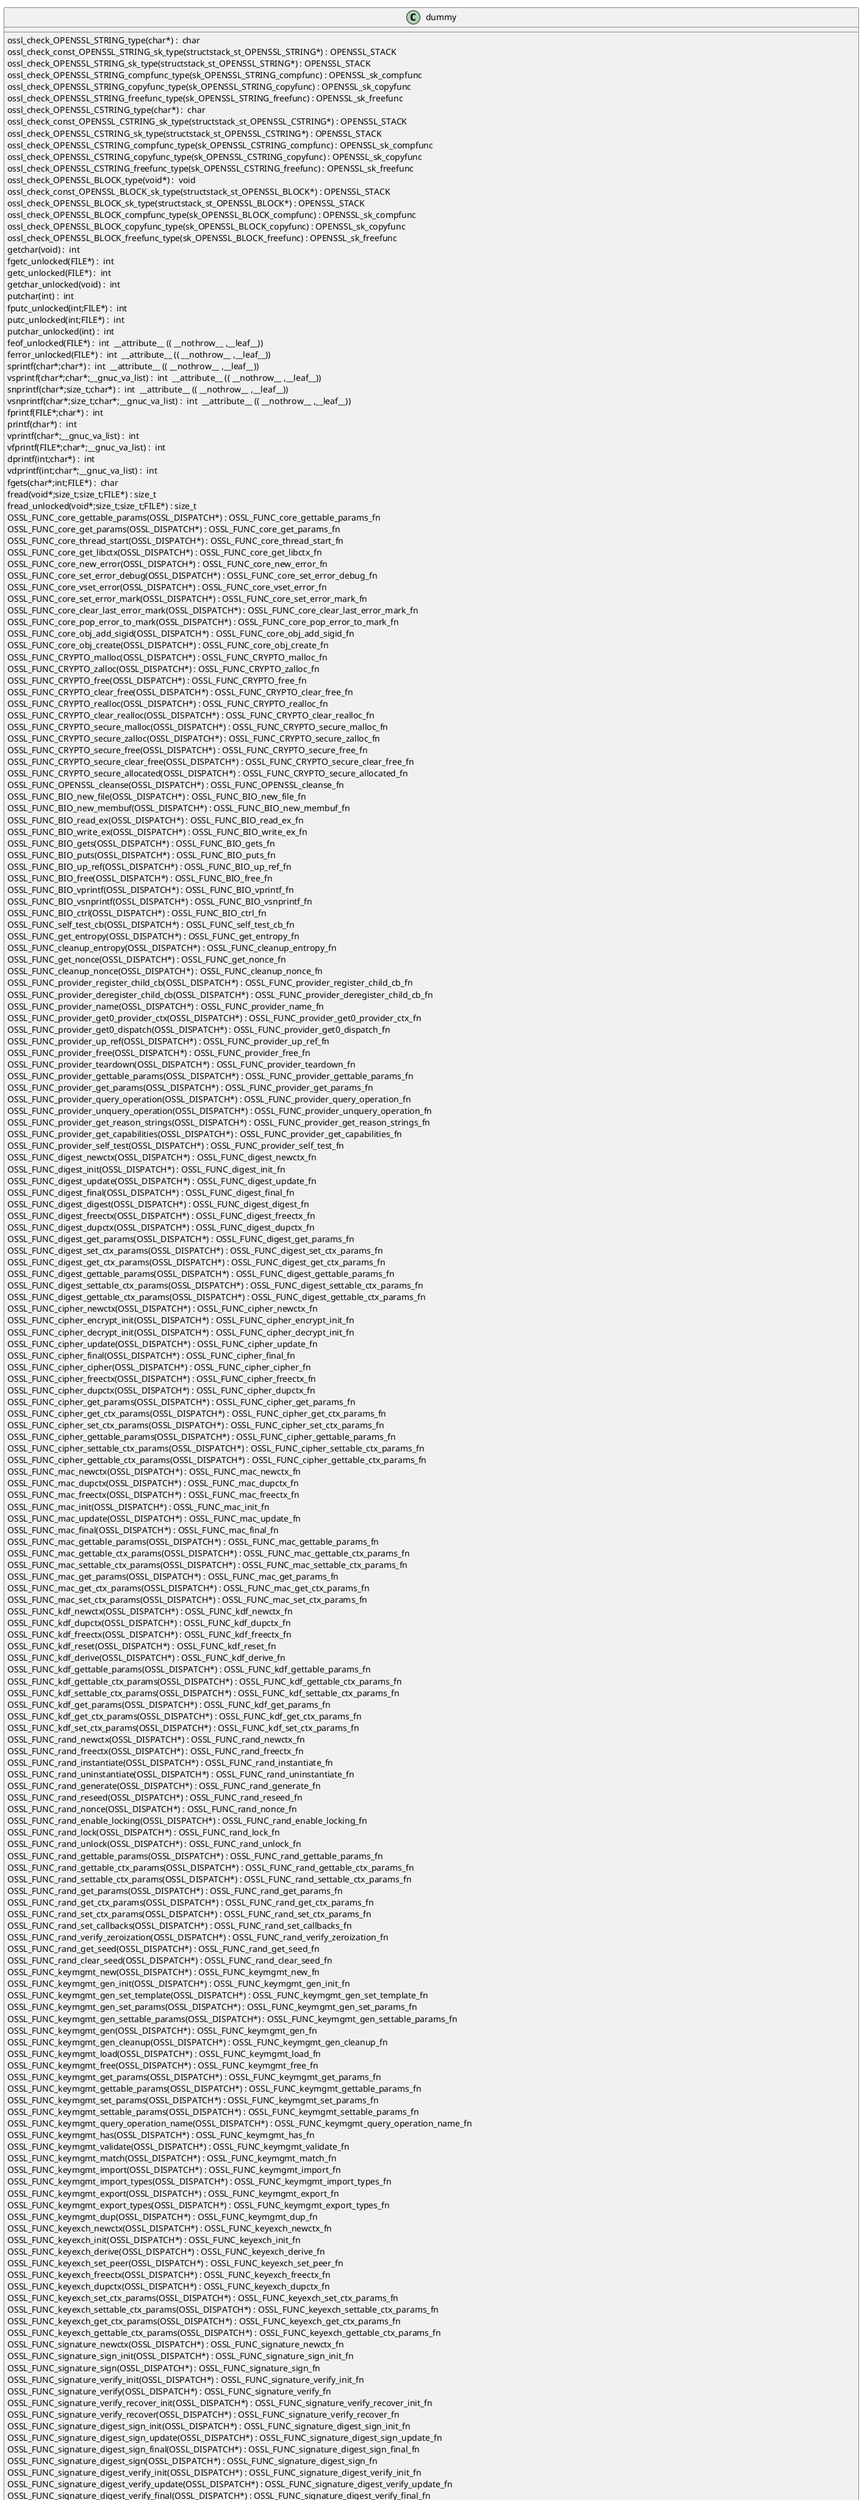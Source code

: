 @startuml
!pragma layout smetana
class dummy {
ossl_check_OPENSSL_STRING_type(char*) :  char  [[[./../../.././qc/crypto/encode_decode/decoder_pkey.c.html#451]]]
ossl_check_const_OPENSSL_STRING_sk_type(structstack_st_OPENSSL_STRING*) : OPENSSL_STACK [[[./../../.././qc/crypto/encode_decode/decoder_pkey.c.html#451]]]
ossl_check_OPENSSL_STRING_sk_type(structstack_st_OPENSSL_STRING*) : OPENSSL_STACK [[[./../../.././qc/crypto/encode_decode/decoder_pkey.c.html#451]]]
ossl_check_OPENSSL_STRING_compfunc_type(sk_OPENSSL_STRING_compfunc) : OPENSSL_sk_compfunc [[[./../../.././qc/crypto/encode_decode/decoder_pkey.c.html#451]]]
ossl_check_OPENSSL_STRING_copyfunc_type(sk_OPENSSL_STRING_copyfunc) : OPENSSL_sk_copyfunc [[[./../../.././qc/crypto/encode_decode/decoder_pkey.c.html#451]]]
ossl_check_OPENSSL_STRING_freefunc_type(sk_OPENSSL_STRING_freefunc) : OPENSSL_sk_freefunc [[[./../../.././qc/crypto/encode_decode/decoder_pkey.c.html#451]]]
ossl_check_OPENSSL_CSTRING_type(char*) :  char  [[[./../../.././qc/crypto/encode_decode/decoder_pkey.c.html#453]]]
ossl_check_const_OPENSSL_CSTRING_sk_type(structstack_st_OPENSSL_CSTRING*) : OPENSSL_STACK [[[./../../.././qc/crypto/encode_decode/decoder_pkey.c.html#453]]]
ossl_check_OPENSSL_CSTRING_sk_type(structstack_st_OPENSSL_CSTRING*) : OPENSSL_STACK [[[./../../.././qc/crypto/encode_decode/decoder_pkey.c.html#453]]]
ossl_check_OPENSSL_CSTRING_compfunc_type(sk_OPENSSL_CSTRING_compfunc) : OPENSSL_sk_compfunc [[[./../../.././qc/crypto/encode_decode/decoder_pkey.c.html#453]]]
ossl_check_OPENSSL_CSTRING_copyfunc_type(sk_OPENSSL_CSTRING_copyfunc) : OPENSSL_sk_copyfunc [[[./../../.././qc/crypto/encode_decode/decoder_pkey.c.html#453]]]
ossl_check_OPENSSL_CSTRING_freefunc_type(sk_OPENSSL_CSTRING_freefunc) : OPENSSL_sk_freefunc [[[./../../.././qc/crypto/encode_decode/decoder_pkey.c.html#453]]]
ossl_check_OPENSSL_BLOCK_type(void*) :  void  [[[./../../.././qc/crypto/encode_decode/decoder_pkey.c.html#456]]]
ossl_check_const_OPENSSL_BLOCK_sk_type(structstack_st_OPENSSL_BLOCK*) : OPENSSL_STACK [[[./../../.././qc/crypto/encode_decode/decoder_pkey.c.html#456]]]
ossl_check_OPENSSL_BLOCK_sk_type(structstack_st_OPENSSL_BLOCK*) : OPENSSL_STACK [[[./../../.././qc/crypto/encode_decode/decoder_pkey.c.html#456]]]
ossl_check_OPENSSL_BLOCK_compfunc_type(sk_OPENSSL_BLOCK_compfunc) : OPENSSL_sk_compfunc [[[./../../.././qc/crypto/encode_decode/decoder_pkey.c.html#456]]]
ossl_check_OPENSSL_BLOCK_copyfunc_type(sk_OPENSSL_BLOCK_copyfunc) : OPENSSL_sk_copyfunc [[[./../../.././qc/crypto/encode_decode/decoder_pkey.c.html#456]]]
ossl_check_OPENSSL_BLOCK_freefunc_type(sk_OPENSSL_BLOCK_freefunc) : OPENSSL_sk_freefunc [[[./../../.././qc/crypto/encode_decode/decoder_pkey.c.html#456]]]
getchar(void) :  int  [[[./../../.././qc/crypto/encode_decode/decoder_pkey.c.html#1338]]]
fgetc_unlocked(FILE*) :  int  [[[./../../.././qc/crypto/encode_decode/decoder_pkey.c.html#1347]]]
getc_unlocked(FILE*) :  int  [[[./../../.././qc/crypto/encode_decode/decoder_pkey.c.html#1357]]]
getchar_unlocked(void) :  int  [[[./../../.././qc/crypto/encode_decode/decoder_pkey.c.html#1364]]]
putchar(int) :  int  [[[./../../.././qc/crypto/encode_decode/decoder_pkey.c.html#1373]]]
fputc_unlocked(int;FILE*) :  int  [[[./../../.././qc/crypto/encode_decode/decoder_pkey.c.html#1382]]]
putc_unlocked(int;FILE*) :  int  [[[./../../.././qc/crypto/encode_decode/decoder_pkey.c.html#1392]]]
putchar_unlocked(int) :  int  [[[./../../.././qc/crypto/encode_decode/decoder_pkey.c.html#1399]]]
feof_unlocked(FILE*) :  int  __attribute__ (( __nothrow__ ,__leaf__)) [[[./../../.././qc/crypto/encode_decode/decoder_pkey.c.html#1405]]]
ferror_unlocked(FILE*) :  int  __attribute__ (( __nothrow__ ,__leaf__)) [[[./../../.././qc/crypto/encode_decode/decoder_pkey.c.html#1412]]]
sprintf(char*;char*) :  int  __attribute__ (( __nothrow__ ,__leaf__)) [[[./../../.././qc/crypto/encode_decode/decoder_pkey.c.html#1431]]]
vsprintf(char*;char*;__gnuc_va_list) :  int  __attribute__ (( __nothrow__ ,__leaf__)) [[[./../../.././qc/crypto/encode_decode/decoder_pkey.c.html#1444]]]
snprintf(char*;size_t;char*) :  int  __attribute__ (( __nothrow__ ,__leaf__)) [[[./../../.././qc/crypto/encode_decode/decoder_pkey.c.html#1463]]]
vsnprintf(char*;size_t;char*;__gnuc_va_list) :  int  __attribute__ (( __nothrow__ ,__leaf__)) [[[./../../.././qc/crypto/encode_decode/decoder_pkey.c.html#1477]]]
fprintf(FILE*;char*) :  int  [[[./../../.././qc/crypto/encode_decode/decoder_pkey.c.html#1498]]]
printf(char*) :  int  [[[./../../.././qc/crypto/encode_decode/decoder_pkey.c.html#1505]]]
vprintf(char*;__gnuc_va_list) :  int  [[[./../../.././qc/crypto/encode_decode/decoder_pkey.c.html#1517]]]
vfprintf(FILE*;char*;__gnuc_va_list) :  int  [[[./../../.././qc/crypto/encode_decode/decoder_pkey.c.html#1527]]]
dprintf(int;char*) :  int  [[[./../../.././qc/crypto/encode_decode/decoder_pkey.c.html#1542]]]
vdprintf(int;char*;__gnuc_va_list) :  int  [[[./../../.././qc/crypto/encode_decode/decoder_pkey.c.html#1553]]]
fgets(char*;int;FILE*) :  char  [[[./../../.././qc/crypto/encode_decode/decoder_pkey.c.html#1572]]]
fread(void*;size_t;size_t;FILE*) : size_t [[[./../../.././qc/crypto/encode_decode/decoder_pkey.c.html#1598]]]
fread_unlocked(void*;size_t;size_t;FILE*) : size_t [[[./../../.././qc/crypto/encode_decode/decoder_pkey.c.html#1625]]]
OSSL_FUNC_core_gettable_params(OSSL_DISPATCH*) : OSSL_FUNC_core_gettable_params_fn [[[./../../.././qc/crypto/encode_decode/decoder_pkey.c.html#1682]]]
OSSL_FUNC_core_get_params(OSSL_DISPATCH*) : OSSL_FUNC_core_get_params_fn [[[./../../.././qc/crypto/encode_decode/decoder_pkey.c.html#1685]]]
OSSL_FUNC_core_thread_start(OSSL_DISPATCH*) : OSSL_FUNC_core_thread_start_fn [[[./../../.././qc/crypto/encode_decode/decoder_pkey.c.html#1688]]]
OSSL_FUNC_core_get_libctx(OSSL_DISPATCH*) : OSSL_FUNC_core_get_libctx_fn [[[./../../.././qc/crypto/encode_decode/decoder_pkey.c.html#1692]]]
OSSL_FUNC_core_new_error(OSSL_DISPATCH*) : OSSL_FUNC_core_new_error_fn [[[./../../.././qc/crypto/encode_decode/decoder_pkey.c.html#1695]]]
OSSL_FUNC_core_set_error_debug(OSSL_DISPATCH*) : OSSL_FUNC_core_set_error_debug_fn [[[./../../.././qc/crypto/encode_decode/decoder_pkey.c.html#1697]]]
OSSL_FUNC_core_vset_error(OSSL_DISPATCH*) : OSSL_FUNC_core_vset_error_fn [[[./../../.././qc/crypto/encode_decode/decoder_pkey.c.html#1701]]]
OSSL_FUNC_core_set_error_mark(OSSL_DISPATCH*) : OSSL_FUNC_core_set_error_mark_fn [[[./../../.././qc/crypto/encode_decode/decoder_pkey.c.html#1705]]]
OSSL_FUNC_core_clear_last_error_mark(OSSL_DISPATCH*) : OSSL_FUNC_core_clear_last_error_mark_fn [[[./../../.././qc/crypto/encode_decode/decoder_pkey.c.html#1707]]]
OSSL_FUNC_core_pop_error_to_mark(OSSL_DISPATCH*) : OSSL_FUNC_core_pop_error_to_mark_fn [[[./../../.././qc/crypto/encode_decode/decoder_pkey.c.html#1710]]]
OSSL_FUNC_core_obj_add_sigid(OSSL_DISPATCH*) : OSSL_FUNC_core_obj_add_sigid_fn [[[./../../.././qc/crypto/encode_decode/decoder_pkey.c.html#1718]]]
OSSL_FUNC_core_obj_create(OSSL_DISPATCH*) : OSSL_FUNC_core_obj_create_fn [[[./../../.././qc/crypto/encode_decode/decoder_pkey.c.html#1721]]]
OSSL_FUNC_CRYPTO_malloc(OSSL_DISPATCH*) : OSSL_FUNC_CRYPTO_malloc_fn [[[./../../.././qc/crypto/encode_decode/decoder_pkey.c.html#1727]]]
OSSL_FUNC_CRYPTO_zalloc(OSSL_DISPATCH*) : OSSL_FUNC_CRYPTO_zalloc_fn [[[./../../.././qc/crypto/encode_decode/decoder_pkey.c.html#1730]]]
OSSL_FUNC_CRYPTO_free(OSSL_DISPATCH*) : OSSL_FUNC_CRYPTO_free_fn [[[./../../.././qc/crypto/encode_decode/decoder_pkey.c.html#1733]]]
OSSL_FUNC_CRYPTO_clear_free(OSSL_DISPATCH*) : OSSL_FUNC_CRYPTO_clear_free_fn [[[./../../.././qc/crypto/encode_decode/decoder_pkey.c.html#1736]]]
OSSL_FUNC_CRYPTO_realloc(OSSL_DISPATCH*) : OSSL_FUNC_CRYPTO_realloc_fn [[[./../../.././qc/crypto/encode_decode/decoder_pkey.c.html#1739]]]
OSSL_FUNC_CRYPTO_clear_realloc(OSSL_DISPATCH*) : OSSL_FUNC_CRYPTO_clear_realloc_fn [[[./../../.././qc/crypto/encode_decode/decoder_pkey.c.html#1742]]]
OSSL_FUNC_CRYPTO_secure_malloc(OSSL_DISPATCH*) : OSSL_FUNC_CRYPTO_secure_malloc_fn [[[./../../.././qc/crypto/encode_decode/decoder_pkey.c.html#1746]]]
OSSL_FUNC_CRYPTO_secure_zalloc(OSSL_DISPATCH*) : OSSL_FUNC_CRYPTO_secure_zalloc_fn [[[./../../.././qc/crypto/encode_decode/decoder_pkey.c.html#1749]]]
OSSL_FUNC_CRYPTO_secure_free(OSSL_DISPATCH*) : OSSL_FUNC_CRYPTO_secure_free_fn [[[./../../.././qc/crypto/encode_decode/decoder_pkey.c.html#1752]]]
OSSL_FUNC_CRYPTO_secure_clear_free(OSSL_DISPATCH*) : OSSL_FUNC_CRYPTO_secure_clear_free_fn [[[./../../.././qc/crypto/encode_decode/decoder_pkey.c.html#1755]]]
OSSL_FUNC_CRYPTO_secure_allocated(OSSL_DISPATCH*) : OSSL_FUNC_CRYPTO_secure_allocated_fn [[[./../../.././qc/crypto/encode_decode/decoder_pkey.c.html#1759]]]
OSSL_FUNC_OPENSSL_cleanse(OSSL_DISPATCH*) : OSSL_FUNC_OPENSSL_cleanse_fn [[[./../../.././qc/crypto/encode_decode/decoder_pkey.c.html#1762]]]
OSSL_FUNC_BIO_new_file(OSSL_DISPATCH*) : OSSL_FUNC_BIO_new_file_fn [[[./../../.././qc/crypto/encode_decode/decoder_pkey.c.html#1764]]]
OSSL_FUNC_BIO_new_membuf(OSSL_DISPATCH*) : OSSL_FUNC_BIO_new_membuf_fn [[[./../../.././qc/crypto/encode_decode/decoder_pkey.c.html#1766]]]
OSSL_FUNC_BIO_read_ex(OSSL_DISPATCH*) : OSSL_FUNC_BIO_read_ex_fn [[[./../../.././qc/crypto/encode_decode/decoder_pkey.c.html#1767]]]
OSSL_FUNC_BIO_write_ex(OSSL_DISPATCH*) : OSSL_FUNC_BIO_write_ex_fn [[[./../../.././qc/crypto/encode_decode/decoder_pkey.c.html#1769]]]
OSSL_FUNC_BIO_gets(OSSL_DISPATCH*) : OSSL_FUNC_BIO_gets_fn [[[./../../.././qc/crypto/encode_decode/decoder_pkey.c.html#1771]]]
OSSL_FUNC_BIO_puts(OSSL_DISPATCH*) : OSSL_FUNC_BIO_puts_fn [[[./../../.././qc/crypto/encode_decode/decoder_pkey.c.html#1772]]]
OSSL_FUNC_BIO_up_ref(OSSL_DISPATCH*) : OSSL_FUNC_BIO_up_ref_fn [[[./../../.././qc/crypto/encode_decode/decoder_pkey.c.html#1773]]]
OSSL_FUNC_BIO_free(OSSL_DISPATCH*) : OSSL_FUNC_BIO_free_fn [[[./../../.././qc/crypto/encode_decode/decoder_pkey.c.html#1774]]]
OSSL_FUNC_BIO_vprintf(OSSL_DISPATCH*) : OSSL_FUNC_BIO_vprintf_fn [[[./../../.././qc/crypto/encode_decode/decoder_pkey.c.html#1775]]]
OSSL_FUNC_BIO_vsnprintf(OSSL_DISPATCH*) : OSSL_FUNC_BIO_vsnprintf_fn [[[./../../.././qc/crypto/encode_decode/decoder_pkey.c.html#1777]]]
OSSL_FUNC_BIO_ctrl(OSSL_DISPATCH*) : OSSL_FUNC_BIO_ctrl_fn [[[./../../.././qc/crypto/encode_decode/decoder_pkey.c.html#1779]]]
OSSL_FUNC_self_test_cb(OSSL_DISPATCH*) : OSSL_FUNC_self_test_cb_fn [[[./../../.././qc/crypto/encode_decode/decoder_pkey.c.html#1783]]]
OSSL_FUNC_get_entropy(OSSL_DISPATCH*) : OSSL_FUNC_get_entropy_fn [[[./../../.././qc/crypto/encode_decode/decoder_pkey.c.html#1791]]]
OSSL_FUNC_cleanup_entropy(OSSL_DISPATCH*) : OSSL_FUNC_cleanup_entropy_fn [[[./../../.././qc/crypto/encode_decode/decoder_pkey.c.html#1794]]]
OSSL_FUNC_get_nonce(OSSL_DISPATCH*) : OSSL_FUNC_get_nonce_fn [[[./../../.././qc/crypto/encode_decode/decoder_pkey.c.html#1796]]]
OSSL_FUNC_cleanup_nonce(OSSL_DISPATCH*) : OSSL_FUNC_cleanup_nonce_fn [[[./../../.././qc/crypto/encode_decode/decoder_pkey.c.html#1800]]]
OSSL_FUNC_provider_register_child_cb(OSSL_DISPATCH*) : OSSL_FUNC_provider_register_child_cb_fn [[[./../../.././qc/crypto/encode_decode/decoder_pkey.c.html#1802]]]
OSSL_FUNC_provider_deregister_child_cb(OSSL_DISPATCH*) : OSSL_FUNC_provider_deregister_child_cb_fn [[[./../../.././qc/crypto/encode_decode/decoder_pkey.c.html#1808]]]
OSSL_FUNC_provider_name(OSSL_DISPATCH*) : OSSL_FUNC_provider_name_fn [[[./../../.././qc/crypto/encode_decode/decoder_pkey.c.html#1810]]]
OSSL_FUNC_provider_get0_provider_ctx(OSSL_DISPATCH*) : OSSL_FUNC_provider_get0_provider_ctx_fn [[[./../../.././qc/crypto/encode_decode/decoder_pkey.c.html#1812]]]
OSSL_FUNC_provider_get0_dispatch(OSSL_DISPATCH*) : OSSL_FUNC_provider_get0_dispatch_fn [[[./../../.././qc/crypto/encode_decode/decoder_pkey.c.html#1814]]]
OSSL_FUNC_provider_up_ref(OSSL_DISPATCH*) : OSSL_FUNC_provider_up_ref_fn [[[./../../.././qc/crypto/encode_decode/decoder_pkey.c.html#1816]]]
OSSL_FUNC_provider_free(OSSL_DISPATCH*) : OSSL_FUNC_provider_free_fn [[[./../../.././qc/crypto/encode_decode/decoder_pkey.c.html#1818]]]
OSSL_FUNC_provider_teardown(OSSL_DISPATCH*) : OSSL_FUNC_provider_teardown_fn [[[./../../.././qc/crypto/encode_decode/decoder_pkey.c.html#1823]]]
OSSL_FUNC_provider_gettable_params(OSSL_DISPATCH*) : OSSL_FUNC_provider_gettable_params_fn [[[./../../.././qc/crypto/encode_decode/decoder_pkey.c.html#1825]]]
OSSL_FUNC_provider_get_params(OSSL_DISPATCH*) : OSSL_FUNC_provider_get_params_fn [[[./../../.././qc/crypto/encode_decode/decoder_pkey.c.html#1828]]]
OSSL_FUNC_provider_query_operation(OSSL_DISPATCH*) : OSSL_FUNC_provider_query_operation_fn [[[./../../.././qc/crypto/encode_decode/decoder_pkey.c.html#1831]]]
OSSL_FUNC_provider_unquery_operation(OSSL_DISPATCH*) : OSSL_FUNC_provider_unquery_operation_fn [[[./../../.././qc/crypto/encode_decode/decoder_pkey.c.html#1834]]]
OSSL_FUNC_provider_get_reason_strings(OSSL_DISPATCH*) : OSSL_FUNC_provider_get_reason_strings_fn [[[./../../.././qc/crypto/encode_decode/decoder_pkey.c.html#1837]]]
OSSL_FUNC_provider_get_capabilities(OSSL_DISPATCH*) : OSSL_FUNC_provider_get_capabilities_fn [[[./../../.././qc/crypto/encode_decode/decoder_pkey.c.html#1840]]]
OSSL_FUNC_provider_self_test(OSSL_DISPATCH*) : OSSL_FUNC_provider_self_test_fn [[[./../../.././qc/crypto/encode_decode/decoder_pkey.c.html#1843]]]
OSSL_FUNC_digest_newctx(OSSL_DISPATCH*) : OSSL_FUNC_digest_newctx_fn [[[./../../.././qc/crypto/encode_decode/decoder_pkey.c.html#1845]]]
OSSL_FUNC_digest_init(OSSL_DISPATCH*) : OSSL_FUNC_digest_init_fn [[[./../../.././qc/crypto/encode_decode/decoder_pkey.c.html#1846]]]
OSSL_FUNC_digest_update(OSSL_DISPATCH*) : OSSL_FUNC_digest_update_fn [[[./../../.././qc/crypto/encode_decode/decoder_pkey.c.html#1847]]]
OSSL_FUNC_digest_final(OSSL_DISPATCH*) : OSSL_FUNC_digest_final_fn [[[./../../.././qc/crypto/encode_decode/decoder_pkey.c.html#1849]]]
OSSL_FUNC_digest_digest(OSSL_DISPATCH*) : OSSL_FUNC_digest_digest_fn [[[./../../.././qc/crypto/encode_decode/decoder_pkey.c.html#1852]]]
OSSL_FUNC_digest_freectx(OSSL_DISPATCH*) : OSSL_FUNC_digest_freectx_fn [[[./../../.././qc/crypto/encode_decode/decoder_pkey.c.html#1856]]]
OSSL_FUNC_digest_dupctx(OSSL_DISPATCH*) : OSSL_FUNC_digest_dupctx_fn [[[./../../.././qc/crypto/encode_decode/decoder_pkey.c.html#1857]]]
OSSL_FUNC_digest_get_params(OSSL_DISPATCH*) : OSSL_FUNC_digest_get_params_fn [[[./../../.././qc/crypto/encode_decode/decoder_pkey.c.html#1859]]]
OSSL_FUNC_digest_set_ctx_params(OSSL_DISPATCH*) : OSSL_FUNC_digest_set_ctx_params_fn [[[./../../.././qc/crypto/encode_decode/decoder_pkey.c.html#1860]]]
OSSL_FUNC_digest_get_ctx_params(OSSL_DISPATCH*) : OSSL_FUNC_digest_get_ctx_params_fn [[[./../../.././qc/crypto/encode_decode/decoder_pkey.c.html#1862]]]
OSSL_FUNC_digest_gettable_params(OSSL_DISPATCH*) : OSSL_FUNC_digest_gettable_params_fn [[[./../../.././qc/crypto/encode_decode/decoder_pkey.c.html#1864]]]
OSSL_FUNC_digest_settable_ctx_params(OSSL_DISPATCH*) : OSSL_FUNC_digest_settable_ctx_params_fn [[[./../../.././qc/crypto/encode_decode/decoder_pkey.c.html#1866]]]
OSSL_FUNC_digest_gettable_ctx_params(OSSL_DISPATCH*) : OSSL_FUNC_digest_gettable_ctx_params_fn [[[./../../.././qc/crypto/encode_decode/decoder_pkey.c.html#1868]]]
OSSL_FUNC_cipher_newctx(OSSL_DISPATCH*) : OSSL_FUNC_cipher_newctx_fn [[[./../../.././qc/crypto/encode_decode/decoder_pkey.c.html#1870]]]
OSSL_FUNC_cipher_encrypt_init(OSSL_DISPATCH*) : OSSL_FUNC_cipher_encrypt_init_fn [[[./../../.././qc/crypto/encode_decode/decoder_pkey.c.html#1871]]]
OSSL_FUNC_cipher_decrypt_init(OSSL_DISPATCH*) : OSSL_FUNC_cipher_decrypt_init_fn [[[./../../.././qc/crypto/encode_decode/decoder_pkey.c.html#1877]]]
OSSL_FUNC_cipher_update(OSSL_DISPATCH*) : OSSL_FUNC_cipher_update_fn [[[./../../.././qc/crypto/encode_decode/decoder_pkey.c.html#1883]]]
OSSL_FUNC_cipher_final(OSSL_DISPATCH*) : OSSL_FUNC_cipher_final_fn [[[./../../.././qc/crypto/encode_decode/decoder_pkey.c.html#1887]]]
OSSL_FUNC_cipher_cipher(OSSL_DISPATCH*) : OSSL_FUNC_cipher_cipher_fn [[[./../../.././qc/crypto/encode_decode/decoder_pkey.c.html#1890]]]
OSSL_FUNC_cipher_freectx(OSSL_DISPATCH*) : OSSL_FUNC_cipher_freectx_fn [[[./../../.././qc/crypto/encode_decode/decoder_pkey.c.html#1894]]]
OSSL_FUNC_cipher_dupctx(OSSL_DISPATCH*) : OSSL_FUNC_cipher_dupctx_fn [[[./../../.././qc/crypto/encode_decode/decoder_pkey.c.html#1895]]]
OSSL_FUNC_cipher_get_params(OSSL_DISPATCH*) : OSSL_FUNC_cipher_get_params_fn [[[./../../.././qc/crypto/encode_decode/decoder_pkey.c.html#1896]]]
OSSL_FUNC_cipher_get_ctx_params(OSSL_DISPATCH*) : OSSL_FUNC_cipher_get_ctx_params_fn [[[./../../.././qc/crypto/encode_decode/decoder_pkey.c.html#1897]]]
OSSL_FUNC_cipher_set_ctx_params(OSSL_DISPATCH*) : OSSL_FUNC_cipher_set_ctx_params_fn [[[./../../.././qc/crypto/encode_decode/decoder_pkey.c.html#1899]]]
OSSL_FUNC_cipher_gettable_params(OSSL_DISPATCH*) : OSSL_FUNC_cipher_gettable_params_fn [[[./../../.././qc/crypto/encode_decode/decoder_pkey.c.html#1901]]]
OSSL_FUNC_cipher_settable_ctx_params(OSSL_DISPATCH*) : OSSL_FUNC_cipher_settable_ctx_params_fn [[[./../../.././qc/crypto/encode_decode/decoder_pkey.c.html#1903]]]
OSSL_FUNC_cipher_gettable_ctx_params(OSSL_DISPATCH*) : OSSL_FUNC_cipher_gettable_ctx_params_fn [[[./../../.././qc/crypto/encode_decode/decoder_pkey.c.html#1905]]]
OSSL_FUNC_mac_newctx(OSSL_DISPATCH*) : OSSL_FUNC_mac_newctx_fn [[[./../../.././qc/crypto/encode_decode/decoder_pkey.c.html#1907]]]
OSSL_FUNC_mac_dupctx(OSSL_DISPATCH*) : OSSL_FUNC_mac_dupctx_fn [[[./../../.././qc/crypto/encode_decode/decoder_pkey.c.html#1908]]]
OSSL_FUNC_mac_freectx(OSSL_DISPATCH*) : OSSL_FUNC_mac_freectx_fn [[[./../../.././qc/crypto/encode_decode/decoder_pkey.c.html#1909]]]
OSSL_FUNC_mac_init(OSSL_DISPATCH*) : OSSL_FUNC_mac_init_fn [[[./../../.././qc/crypto/encode_decode/decoder_pkey.c.html#1910]]]
OSSL_FUNC_mac_update(OSSL_DISPATCH*) : OSSL_FUNC_mac_update_fn [[[./../../.././qc/crypto/encode_decode/decoder_pkey.c.html#1912]]]
OSSL_FUNC_mac_final(OSSL_DISPATCH*) : OSSL_FUNC_mac_final_fn [[[./../../.././qc/crypto/encode_decode/decoder_pkey.c.html#1914]]]
OSSL_FUNC_mac_gettable_params(OSSL_DISPATCH*) : OSSL_FUNC_mac_gettable_params_fn [[[./../../.././qc/crypto/encode_decode/decoder_pkey.c.html#1917]]]
OSSL_FUNC_mac_gettable_ctx_params(OSSL_DISPATCH*) : OSSL_FUNC_mac_gettable_ctx_params_fn [[[./../../.././qc/crypto/encode_decode/decoder_pkey.c.html#1918]]]
OSSL_FUNC_mac_settable_ctx_params(OSSL_DISPATCH*) : OSSL_FUNC_mac_settable_ctx_params_fn [[[./../../.././qc/crypto/encode_decode/decoder_pkey.c.html#1920]]]
OSSL_FUNC_mac_get_params(OSSL_DISPATCH*) : OSSL_FUNC_mac_get_params_fn [[[./../../.././qc/crypto/encode_decode/decoder_pkey.c.html#1922]]]
OSSL_FUNC_mac_get_ctx_params(OSSL_DISPATCH*) : OSSL_FUNC_mac_get_ctx_params_fn [[[./../../.././qc/crypto/encode_decode/decoder_pkey.c.html#1923]]]
OSSL_FUNC_mac_set_ctx_params(OSSL_DISPATCH*) : OSSL_FUNC_mac_set_ctx_params_fn [[[./../../.././qc/crypto/encode_decode/decoder_pkey.c.html#1925]]]
OSSL_FUNC_kdf_newctx(OSSL_DISPATCH*) : OSSL_FUNC_kdf_newctx_fn [[[./../../.././qc/crypto/encode_decode/decoder_pkey.c.html#1927]]]
OSSL_FUNC_kdf_dupctx(OSSL_DISPATCH*) : OSSL_FUNC_kdf_dupctx_fn [[[./../../.././qc/crypto/encode_decode/decoder_pkey.c.html#1928]]]
OSSL_FUNC_kdf_freectx(OSSL_DISPATCH*) : OSSL_FUNC_kdf_freectx_fn [[[./../../.././qc/crypto/encode_decode/decoder_pkey.c.html#1929]]]
OSSL_FUNC_kdf_reset(OSSL_DISPATCH*) : OSSL_FUNC_kdf_reset_fn [[[./../../.././qc/crypto/encode_decode/decoder_pkey.c.html#1930]]]
OSSL_FUNC_kdf_derive(OSSL_DISPATCH*) : OSSL_FUNC_kdf_derive_fn [[[./../../.././qc/crypto/encode_decode/decoder_pkey.c.html#1931]]]
OSSL_FUNC_kdf_gettable_params(OSSL_DISPATCH*) : OSSL_FUNC_kdf_gettable_params_fn [[[./../../.././qc/crypto/encode_decode/decoder_pkey.c.html#1933]]]
OSSL_FUNC_kdf_gettable_ctx_params(OSSL_DISPATCH*) : OSSL_FUNC_kdf_gettable_ctx_params_fn [[[./../../.././qc/crypto/encode_decode/decoder_pkey.c.html#1934]]]
OSSL_FUNC_kdf_settable_ctx_params(OSSL_DISPATCH*) : OSSL_FUNC_kdf_settable_ctx_params_fn [[[./../../.././qc/crypto/encode_decode/decoder_pkey.c.html#1936]]]
OSSL_FUNC_kdf_get_params(OSSL_DISPATCH*) : OSSL_FUNC_kdf_get_params_fn [[[./../../.././qc/crypto/encode_decode/decoder_pkey.c.html#1938]]]
OSSL_FUNC_kdf_get_ctx_params(OSSL_DISPATCH*) : OSSL_FUNC_kdf_get_ctx_params_fn [[[./../../.././qc/crypto/encode_decode/decoder_pkey.c.html#1939]]]
OSSL_FUNC_kdf_set_ctx_params(OSSL_DISPATCH*) : OSSL_FUNC_kdf_set_ctx_params_fn [[[./../../.././qc/crypto/encode_decode/decoder_pkey.c.html#1941]]]
OSSL_FUNC_rand_newctx(OSSL_DISPATCH*) : OSSL_FUNC_rand_newctx_fn [[[./../../.././qc/crypto/encode_decode/decoder_pkey.c.html#1943]]]
OSSL_FUNC_rand_freectx(OSSL_DISPATCH*) : OSSL_FUNC_rand_freectx_fn [[[./../../.././qc/crypto/encode_decode/decoder_pkey.c.html#1946]]]
OSSL_FUNC_rand_instantiate(OSSL_DISPATCH*) : OSSL_FUNC_rand_instantiate_fn [[[./../../.././qc/crypto/encode_decode/decoder_pkey.c.html#1947]]]
OSSL_FUNC_rand_uninstantiate(OSSL_DISPATCH*) : OSSL_FUNC_rand_uninstantiate_fn [[[./../../.././qc/crypto/encode_decode/decoder_pkey.c.html#1952]]]
OSSL_FUNC_rand_generate(OSSL_DISPATCH*) : OSSL_FUNC_rand_generate_fn [[[./../../.././qc/crypto/encode_decode/decoder_pkey.c.html#1953]]]
OSSL_FUNC_rand_reseed(OSSL_DISPATCH*) : OSSL_FUNC_rand_reseed_fn [[[./../../.././qc/crypto/encode_decode/decoder_pkey.c.html#1957]]]
OSSL_FUNC_rand_nonce(OSSL_DISPATCH*) : OSSL_FUNC_rand_nonce_fn [[[./../../.././qc/crypto/encode_decode/decoder_pkey.c.html#1961]]]
OSSL_FUNC_rand_enable_locking(OSSL_DISPATCH*) : OSSL_FUNC_rand_enable_locking_fn [[[./../../.././qc/crypto/encode_decode/decoder_pkey.c.html#1964]]]
OSSL_FUNC_rand_lock(OSSL_DISPATCH*) : OSSL_FUNC_rand_lock_fn [[[./../../.././qc/crypto/encode_decode/decoder_pkey.c.html#1965]]]
OSSL_FUNC_rand_unlock(OSSL_DISPATCH*) : OSSL_FUNC_rand_unlock_fn [[[./../../.././qc/crypto/encode_decode/decoder_pkey.c.html#1966]]]
OSSL_FUNC_rand_gettable_params(OSSL_DISPATCH*) : OSSL_FUNC_rand_gettable_params_fn [[[./../../.././qc/crypto/encode_decode/decoder_pkey.c.html#1967]]]
OSSL_FUNC_rand_gettable_ctx_params(OSSL_DISPATCH*) : OSSL_FUNC_rand_gettable_ctx_params_fn [[[./../../.././qc/crypto/encode_decode/decoder_pkey.c.html#1968]]]
OSSL_FUNC_rand_settable_ctx_params(OSSL_DISPATCH*) : OSSL_FUNC_rand_settable_ctx_params_fn [[[./../../.././qc/crypto/encode_decode/decoder_pkey.c.html#1970]]]
OSSL_FUNC_rand_get_params(OSSL_DISPATCH*) : OSSL_FUNC_rand_get_params_fn [[[./../../.././qc/crypto/encode_decode/decoder_pkey.c.html#1972]]]
OSSL_FUNC_rand_get_ctx_params(OSSL_DISPATCH*) : OSSL_FUNC_rand_get_ctx_params_fn [[[./../../.././qc/crypto/encode_decode/decoder_pkey.c.html#1973]]]
OSSL_FUNC_rand_set_ctx_params(OSSL_DISPATCH*) : OSSL_FUNC_rand_set_ctx_params_fn [[[./../../.././qc/crypto/encode_decode/decoder_pkey.c.html#1975]]]
OSSL_FUNC_rand_set_callbacks(OSSL_DISPATCH*) : OSSL_FUNC_rand_set_callbacks_fn [[[./../../.././qc/crypto/encode_decode/decoder_pkey.c.html#1977]]]
OSSL_FUNC_rand_verify_zeroization(OSSL_DISPATCH*) : OSSL_FUNC_rand_verify_zeroization_fn [[[./../../.././qc/crypto/encode_decode/decoder_pkey.c.html#1982]]]
OSSL_FUNC_rand_get_seed(OSSL_DISPATCH*) : OSSL_FUNC_rand_get_seed_fn [[[./../../.././qc/crypto/encode_decode/decoder_pkey.c.html#1984]]]
OSSL_FUNC_rand_clear_seed(OSSL_DISPATCH*) : OSSL_FUNC_rand_clear_seed_fn [[[./../../.././qc/crypto/encode_decode/decoder_pkey.c.html#1989]]]
OSSL_FUNC_keymgmt_new(OSSL_DISPATCH*) : OSSL_FUNC_keymgmt_new_fn [[[./../../.././qc/crypto/encode_decode/decoder_pkey.c.html#1991]]]
OSSL_FUNC_keymgmt_gen_init(OSSL_DISPATCH*) : OSSL_FUNC_keymgmt_gen_init_fn [[[./../../.././qc/crypto/encode_decode/decoder_pkey.c.html#1993]]]
OSSL_FUNC_keymgmt_gen_set_template(OSSL_DISPATCH*) : OSSL_FUNC_keymgmt_gen_set_template_fn [[[./../../.././qc/crypto/encode_decode/decoder_pkey.c.html#1995]]]
OSSL_FUNC_keymgmt_gen_set_params(OSSL_DISPATCH*) : OSSL_FUNC_keymgmt_gen_set_params_fn [[[./../../.././qc/crypto/encode_decode/decoder_pkey.c.html#1997]]]
OSSL_FUNC_keymgmt_gen_settable_params(OSSL_DISPATCH*) : OSSL_FUNC_keymgmt_gen_settable_params_fn [[[./../../.././qc/crypto/encode_decode/decoder_pkey.c.html#1999]]]
OSSL_FUNC_keymgmt_gen(OSSL_DISPATCH*) : OSSL_FUNC_keymgmt_gen_fn [[[./../../.././qc/crypto/encode_decode/decoder_pkey.c.html#2002]]]
OSSL_FUNC_keymgmt_gen_cleanup(OSSL_DISPATCH*) : OSSL_FUNC_keymgmt_gen_cleanup_fn [[[./../../.././qc/crypto/encode_decode/decoder_pkey.c.html#2004]]]
OSSL_FUNC_keymgmt_load(OSSL_DISPATCH*) : OSSL_FUNC_keymgmt_load_fn [[[./../../.././qc/crypto/encode_decode/decoder_pkey.c.html#2008]]]
OSSL_FUNC_keymgmt_free(OSSL_DISPATCH*) : OSSL_FUNC_keymgmt_free_fn [[[./../../.././qc/crypto/encode_decode/decoder_pkey.c.html#2013]]]
OSSL_FUNC_keymgmt_get_params(OSSL_DISPATCH*) : OSSL_FUNC_keymgmt_get_params_fn [[[./../../.././qc/crypto/encode_decode/decoder_pkey.c.html#2018]]]
OSSL_FUNC_keymgmt_gettable_params(OSSL_DISPATCH*) : OSSL_FUNC_keymgmt_gettable_params_fn [[[./../../.././qc/crypto/encode_decode/decoder_pkey.c.html#2020]]]
OSSL_FUNC_keymgmt_set_params(OSSL_DISPATCH*) : OSSL_FUNC_keymgmt_set_params_fn [[[./../../.././qc/crypto/encode_decode/decoder_pkey.c.html#2025]]]
OSSL_FUNC_keymgmt_settable_params(OSSL_DISPATCH*) : OSSL_FUNC_keymgmt_settable_params_fn [[[./../../.././qc/crypto/encode_decode/decoder_pkey.c.html#2027]]]
OSSL_FUNC_keymgmt_query_operation_name(OSSL_DISPATCH*) : OSSL_FUNC_keymgmt_query_operation_name_fn [[[./../../.././qc/crypto/encode_decode/decoder_pkey.c.html#2032]]]
OSSL_FUNC_keymgmt_has(OSSL_DISPATCH*) : OSSL_FUNC_keymgmt_has_fn [[[./../../.././qc/crypto/encode_decode/decoder_pkey.c.html#2037]]]
OSSL_FUNC_keymgmt_validate(OSSL_DISPATCH*) : OSSL_FUNC_keymgmt_validate_fn [[[./../../.././qc/crypto/encode_decode/decoder_pkey.c.html#2041]]]
OSSL_FUNC_keymgmt_match(OSSL_DISPATCH*) : OSSL_FUNC_keymgmt_match_fn [[[./../../.././qc/crypto/encode_decode/decoder_pkey.c.html#2046]]]
OSSL_FUNC_keymgmt_import(OSSL_DISPATCH*) : OSSL_FUNC_keymgmt_import_fn [[[./../../.././qc/crypto/encode_decode/decoder_pkey.c.html#2048]]]
OSSL_FUNC_keymgmt_import_types(OSSL_DISPATCH*) : OSSL_FUNC_keymgmt_import_types_fn [[[./../../.././qc/crypto/encode_decode/decoder_pkey.c.html#2050]]]
OSSL_FUNC_keymgmt_export(OSSL_DISPATCH*) : OSSL_FUNC_keymgmt_export_fn [[[./../../.././qc/crypto/encode_decode/decoder_pkey.c.html#2052]]]
OSSL_FUNC_keymgmt_export_types(OSSL_DISPATCH*) : OSSL_FUNC_keymgmt_export_types_fn [[[./../../.././qc/crypto/encode_decode/decoder_pkey.c.html#2055]]]
OSSL_FUNC_keymgmt_dup(OSSL_DISPATCH*) : OSSL_FUNC_keymgmt_dup_fn [[[./../../.././qc/crypto/encode_decode/decoder_pkey.c.html#2060]]]
OSSL_FUNC_keyexch_newctx(OSSL_DISPATCH*) : OSSL_FUNC_keyexch_newctx_fn [[[./../../.././qc/crypto/encode_decode/decoder_pkey.c.html#2062]]]
OSSL_FUNC_keyexch_init(OSSL_DISPATCH*) : OSSL_FUNC_keyexch_init_fn [[[./../../.././qc/crypto/encode_decode/decoder_pkey.c.html#2063]]]
OSSL_FUNC_keyexch_derive(OSSL_DISPATCH*) : OSSL_FUNC_keyexch_derive_fn [[[./../../.././qc/crypto/encode_decode/decoder_pkey.c.html#2065]]]
OSSL_FUNC_keyexch_set_peer(OSSL_DISPATCH*) : OSSL_FUNC_keyexch_set_peer_fn [[[./../../.././qc/crypto/encode_decode/decoder_pkey.c.html#2067]]]
OSSL_FUNC_keyexch_freectx(OSSL_DISPATCH*) : OSSL_FUNC_keyexch_freectx_fn [[[./../../.././qc/crypto/encode_decode/decoder_pkey.c.html#2068]]]
OSSL_FUNC_keyexch_dupctx(OSSL_DISPATCH*) : OSSL_FUNC_keyexch_dupctx_fn [[[./../../.././qc/crypto/encode_decode/decoder_pkey.c.html#2069]]]
OSSL_FUNC_keyexch_set_ctx_params(OSSL_DISPATCH*) : OSSL_FUNC_keyexch_set_ctx_params_fn [[[./../../.././qc/crypto/encode_decode/decoder_pkey.c.html#2070]]]
OSSL_FUNC_keyexch_settable_ctx_params(OSSL_DISPATCH*) : OSSL_FUNC_keyexch_settable_ctx_params_fn [[[./../../.././qc/crypto/encode_decode/decoder_pkey.c.html#2072]]]
OSSL_FUNC_keyexch_get_ctx_params(OSSL_DISPATCH*) : OSSL_FUNC_keyexch_get_ctx_params_fn [[[./../../.././qc/crypto/encode_decode/decoder_pkey.c.html#2074]]]
OSSL_FUNC_keyexch_gettable_ctx_params(OSSL_DISPATCH*) : OSSL_FUNC_keyexch_gettable_ctx_params_fn [[[./../../.././qc/crypto/encode_decode/decoder_pkey.c.html#2076]]]
OSSL_FUNC_signature_newctx(OSSL_DISPATCH*) : OSSL_FUNC_signature_newctx_fn [[[./../../.././qc/crypto/encode_decode/decoder_pkey.c.html#2078]]]
OSSL_FUNC_signature_sign_init(OSSL_DISPATCH*) : OSSL_FUNC_signature_sign_init_fn [[[./../../.././qc/crypto/encode_decode/decoder_pkey.c.html#2080]]]
OSSL_FUNC_signature_sign(OSSL_DISPATCH*) : OSSL_FUNC_signature_sign_fn [[[./../../.././qc/crypto/encode_decode/decoder_pkey.c.html#2082]]]
OSSL_FUNC_signature_verify_init(OSSL_DISPATCH*) : OSSL_FUNC_signature_verify_init_fn [[[./../../.././qc/crypto/encode_decode/decoder_pkey.c.html#2086]]]
OSSL_FUNC_signature_verify(OSSL_DISPATCH*) : OSSL_FUNC_signature_verify_fn [[[./../../.././qc/crypto/encode_decode/decoder_pkey.c.html#2088]]]
OSSL_FUNC_signature_verify_recover_init(OSSL_DISPATCH*) : OSSL_FUNC_signature_verify_recover_init_fn [[[./../../.././qc/crypto/encode_decode/decoder_pkey.c.html#2093]]]
OSSL_FUNC_signature_verify_recover(OSSL_DISPATCH*) : OSSL_FUNC_signature_verify_recover_fn [[[./../../.././qc/crypto/encode_decode/decoder_pkey.c.html#2095]]]
OSSL_FUNC_signature_digest_sign_init(OSSL_DISPATCH*) : OSSL_FUNC_signature_digest_sign_init_fn [[[./../../.././qc/crypto/encode_decode/decoder_pkey.c.html#2098]]]
OSSL_FUNC_signature_digest_sign_update(OSSL_DISPATCH*) : OSSL_FUNC_signature_digest_sign_update_fn [[[./../../.././qc/crypto/encode_decode/decoder_pkey.c.html#2101]]]
OSSL_FUNC_signature_digest_sign_final(OSSL_DISPATCH*) : OSSL_FUNC_signature_digest_sign_final_fn [[[./../../.././qc/crypto/encode_decode/decoder_pkey.c.html#2103]]]
OSSL_FUNC_signature_digest_sign(OSSL_DISPATCH*) : OSSL_FUNC_signature_digest_sign_fn [[[./../../.././qc/crypto/encode_decode/decoder_pkey.c.html#2106]]]
OSSL_FUNC_signature_digest_verify_init(OSSL_DISPATCH*) : OSSL_FUNC_signature_digest_verify_init_fn [[[./../../.././qc/crypto/encode_decode/decoder_pkey.c.html#2109]]]
OSSL_FUNC_signature_digest_verify_update(OSSL_DISPATCH*) : OSSL_FUNC_signature_digest_verify_update_fn [[[./../../.././qc/crypto/encode_decode/decoder_pkey.c.html#2112]]]
OSSL_FUNC_signature_digest_verify_final(OSSL_DISPATCH*) : OSSL_FUNC_signature_digest_verify_final_fn [[[./../../.././qc/crypto/encode_decode/decoder_pkey.c.html#2114]]]
OSSL_FUNC_signature_digest_verify(OSSL_DISPATCH*) : OSSL_FUNC_signature_digest_verify_fn [[[./../../.././qc/crypto/encode_decode/decoder_pkey.c.html#2116]]]
OSSL_FUNC_signature_freectx(OSSL_DISPATCH*) : OSSL_FUNC_signature_freectx_fn [[[./../../.././qc/crypto/encode_decode/decoder_pkey.c.html#2119]]]
OSSL_FUNC_signature_dupctx(OSSL_DISPATCH*) : OSSL_FUNC_signature_dupctx_fn [[[./../../.././qc/crypto/encode_decode/decoder_pkey.c.html#2120]]]
OSSL_FUNC_signature_get_ctx_params(OSSL_DISPATCH*) : OSSL_FUNC_signature_get_ctx_params_fn [[[./../../.././qc/crypto/encode_decode/decoder_pkey.c.html#2121]]]
OSSL_FUNC_signature_gettable_ctx_params(OSSL_DISPATCH*) : OSSL_FUNC_signature_gettable_ctx_params_fn [[[./../../.././qc/crypto/encode_decode/decoder_pkey.c.html#2123]]]
OSSL_FUNC_signature_set_ctx_params(OSSL_DISPATCH*) : OSSL_FUNC_signature_set_ctx_params_fn [[[./../../.././qc/crypto/encode_decode/decoder_pkey.c.html#2125]]]
OSSL_FUNC_signature_settable_ctx_params(OSSL_DISPATCH*) : OSSL_FUNC_signature_settable_ctx_params_fn [[[./../../.././qc/crypto/encode_decode/decoder_pkey.c.html#2127]]]
OSSL_FUNC_signature_get_ctx_md_params(OSSL_DISPATCH*) : OSSL_FUNC_signature_get_ctx_md_params_fn [[[./../../.././qc/crypto/encode_decode/decoder_pkey.c.html#2129]]]
OSSL_FUNC_signature_gettable_ctx_md_params(OSSL_DISPATCH*) : OSSL_FUNC_signature_gettable_ctx_md_params_fn [[[./../../.././qc/crypto/encode_decode/decoder_pkey.c.html#2131]]]
OSSL_FUNC_signature_set_ctx_md_params(OSSL_DISPATCH*) : OSSL_FUNC_signature_set_ctx_md_params_fn [[[./../../.././qc/crypto/encode_decode/decoder_pkey.c.html#2133]]]
OSSL_FUNC_signature_settable_ctx_md_params(OSSL_DISPATCH*) : OSSL_FUNC_signature_settable_ctx_md_params_fn [[[./../../.././qc/crypto/encode_decode/decoder_pkey.c.html#2135]]]
OSSL_FUNC_asym_cipher_newctx(OSSL_DISPATCH*) : OSSL_FUNC_asym_cipher_newctx_fn [[[./../../.././qc/crypto/encode_decode/decoder_pkey.c.html#2137]]]
OSSL_FUNC_asym_cipher_encrypt_init(OSSL_DISPATCH*) : OSSL_FUNC_asym_cipher_encrypt_init_fn [[[./../../.././qc/crypto/encode_decode/decoder_pkey.c.html#2138]]]
OSSL_FUNC_asym_cipher_encrypt(OSSL_DISPATCH*) : OSSL_FUNC_asym_cipher_encrypt_fn [[[./../../.././qc/crypto/encode_decode/decoder_pkey.c.html#2140]]]
OSSL_FUNC_asym_cipher_decrypt_init(OSSL_DISPATCH*) : OSSL_FUNC_asym_cipher_decrypt_init_fn [[[./../../.././qc/crypto/encode_decode/decoder_pkey.c.html#2145]]]
OSSL_FUNC_asym_cipher_decrypt(OSSL_DISPATCH*) : OSSL_FUNC_asym_cipher_decrypt_fn [[[./../../.././qc/crypto/encode_decode/decoder_pkey.c.html#2147]]]
OSSL_FUNC_asym_cipher_freectx(OSSL_DISPATCH*) : OSSL_FUNC_asym_cipher_freectx_fn [[[./../../.././qc/crypto/encode_decode/decoder_pkey.c.html#2152]]]
OSSL_FUNC_asym_cipher_dupctx(OSSL_DISPATCH*) : OSSL_FUNC_asym_cipher_dupctx_fn [[[./../../.././qc/crypto/encode_decode/decoder_pkey.c.html#2153]]]
OSSL_FUNC_asym_cipher_get_ctx_params(OSSL_DISPATCH*) : OSSL_FUNC_asym_cipher_get_ctx_params_fn [[[./../../.././qc/crypto/encode_decode/decoder_pkey.c.html#2154]]]
OSSL_FUNC_asym_cipher_gettable_ctx_params(OSSL_DISPATCH*) : OSSL_FUNC_asym_cipher_gettable_ctx_params_fn [[[./../../.././qc/crypto/encode_decode/decoder_pkey.c.html#2156]]]
OSSL_FUNC_asym_cipher_set_ctx_params(OSSL_DISPATCH*) : OSSL_FUNC_asym_cipher_set_ctx_params_fn [[[./../../.././qc/crypto/encode_decode/decoder_pkey.c.html#2158]]]
OSSL_FUNC_asym_cipher_settable_ctx_params(OSSL_DISPATCH*) : OSSL_FUNC_asym_cipher_settable_ctx_params_fn [[[./../../.././qc/crypto/encode_decode/decoder_pkey.c.html#2160]]]
OSSL_FUNC_kem_newctx(OSSL_DISPATCH*) : OSSL_FUNC_kem_newctx_fn [[[./../../.././qc/crypto/encode_decode/decoder_pkey.c.html#2162]]]
OSSL_FUNC_kem_encapsulate_init(OSSL_DISPATCH*) : OSSL_FUNC_kem_encapsulate_init_fn [[[./../../.././qc/crypto/encode_decode/decoder_pkey.c.html#2163]]]
OSSL_FUNC_kem_auth_encapsulate_init(OSSL_DISPATCH*) : OSSL_FUNC_kem_auth_encapsulate_init_fn [[[./../../.././qc/crypto/encode_decode/decoder_pkey.c.html#2165]]]
OSSL_FUNC_kem_encapsulate(OSSL_DISPATCH*) : OSSL_FUNC_kem_encapsulate_fn [[[./../../.././qc/crypto/encode_decode/decoder_pkey.c.html#2168]]]
OSSL_FUNC_kem_decapsulate_init(OSSL_DISPATCH*) : OSSL_FUNC_kem_decapsulate_init_fn [[[./../../.././qc/crypto/encode_decode/decoder_pkey.c.html#2172]]]
OSSL_FUNC_kem_auth_decapsulate_init(OSSL_DISPATCH*) : OSSL_FUNC_kem_auth_decapsulate_init_fn [[[./../../.././qc/crypto/encode_decode/decoder_pkey.c.html#2174]]]
OSSL_FUNC_kem_decapsulate(OSSL_DISPATCH*) : OSSL_FUNC_kem_decapsulate_fn [[[./../../.././qc/crypto/encode_decode/decoder_pkey.c.html#2177]]]
OSSL_FUNC_kem_freectx(OSSL_DISPATCH*) : OSSL_FUNC_kem_freectx_fn [[[./../../.././qc/crypto/encode_decode/decoder_pkey.c.html#2180]]]
OSSL_FUNC_kem_dupctx(OSSL_DISPATCH*) : OSSL_FUNC_kem_dupctx_fn [[[./../../.././qc/crypto/encode_decode/decoder_pkey.c.html#2181]]]
OSSL_FUNC_kem_get_ctx_params(OSSL_DISPATCH*) : OSSL_FUNC_kem_get_ctx_params_fn [[[./../../.././qc/crypto/encode_decode/decoder_pkey.c.html#2182]]]
OSSL_FUNC_kem_gettable_ctx_params(OSSL_DISPATCH*) : OSSL_FUNC_kem_gettable_ctx_params_fn [[[./../../.././qc/crypto/encode_decode/decoder_pkey.c.html#2183]]]
OSSL_FUNC_kem_set_ctx_params(OSSL_DISPATCH*) : OSSL_FUNC_kem_set_ctx_params_fn [[[./../../.././qc/crypto/encode_decode/decoder_pkey.c.html#2185]]]
OSSL_FUNC_kem_settable_ctx_params(OSSL_DISPATCH*) : OSSL_FUNC_kem_settable_ctx_params_fn [[[./../../.././qc/crypto/encode_decode/decoder_pkey.c.html#2187]]]
OSSL_FUNC_encoder_newctx(OSSL_DISPATCH*) : OSSL_FUNC_encoder_newctx_fn [[[./../../.././qc/crypto/encode_decode/decoder_pkey.c.html#2189]]]
OSSL_FUNC_encoder_freectx(OSSL_DISPATCH*) : OSSL_FUNC_encoder_freectx_fn [[[./../../.././qc/crypto/encode_decode/decoder_pkey.c.html#2190]]]
OSSL_FUNC_encoder_get_params(OSSL_DISPATCH*) : OSSL_FUNC_encoder_get_params_fn [[[./../../.././qc/crypto/encode_decode/decoder_pkey.c.html#2191]]]
OSSL_FUNC_encoder_gettable_params(OSSL_DISPATCH*) : OSSL_FUNC_encoder_gettable_params_fn [[[./../../.././qc/crypto/encode_decode/decoder_pkey.c.html#2192]]]
OSSL_FUNC_encoder_set_ctx_params(OSSL_DISPATCH*) : OSSL_FUNC_encoder_set_ctx_params_fn [[[./../../.././qc/crypto/encode_decode/decoder_pkey.c.html#2194]]]
OSSL_FUNC_encoder_settable_ctx_params(OSSL_DISPATCH*) : OSSL_FUNC_encoder_settable_ctx_params_fn [[[./../../.././qc/crypto/encode_decode/decoder_pkey.c.html#2196]]]
OSSL_FUNC_encoder_does_selection(OSSL_DISPATCH*) : OSSL_FUNC_encoder_does_selection_fn [[[./../../.././qc/crypto/encode_decode/decoder_pkey.c.html#2199]]]
OSSL_FUNC_encoder_encode(OSSL_DISPATCH*) : OSSL_FUNC_encoder_encode_fn [[[./../../.././qc/crypto/encode_decode/decoder_pkey.c.html#2201]]]
OSSL_FUNC_encoder_import_object(OSSL_DISPATCH*) : OSSL_FUNC_encoder_import_object_fn [[[./../../.././qc/crypto/encode_decode/decoder_pkey.c.html#2207]]]
OSSL_FUNC_encoder_free_object(OSSL_DISPATCH*) : OSSL_FUNC_encoder_free_object_fn [[[./../../.././qc/crypto/encode_decode/decoder_pkey.c.html#2209]]]
OSSL_FUNC_decoder_newctx(OSSL_DISPATCH*) : OSSL_FUNC_decoder_newctx_fn [[[./../../.././qc/crypto/encode_decode/decoder_pkey.c.html#2211]]]
OSSL_FUNC_decoder_freectx(OSSL_DISPATCH*) : OSSL_FUNC_decoder_freectx_fn [[[./../../.././qc/crypto/encode_decode/decoder_pkey.c.html#2212]]]
OSSL_FUNC_decoder_get_params(OSSL_DISPATCH*) : OSSL_FUNC_decoder_get_params_fn [[[./../../.././qc/crypto/encode_decode/decoder_pkey.c.html#2213]]]
OSSL_FUNC_decoder_gettable_params(OSSL_DISPATCH*) : OSSL_FUNC_decoder_gettable_params_fn [[[./../../.././qc/crypto/encode_decode/decoder_pkey.c.html#2214]]]
OSSL_FUNC_decoder_set_ctx_params(OSSL_DISPATCH*) : OSSL_FUNC_decoder_set_ctx_params_fn [[[./../../.././qc/crypto/encode_decode/decoder_pkey.c.html#2216]]]
OSSL_FUNC_decoder_settable_ctx_params(OSSL_DISPATCH*) : OSSL_FUNC_decoder_settable_ctx_params_fn [[[./../../.././qc/crypto/encode_decode/decoder_pkey.c.html#2218]]]
OSSL_FUNC_decoder_does_selection(OSSL_DISPATCH*) : OSSL_FUNC_decoder_does_selection_fn [[[./../../.././qc/crypto/encode_decode/decoder_pkey.c.html#2221]]]
OSSL_FUNC_decoder_decode(OSSL_DISPATCH*) : OSSL_FUNC_decoder_decode_fn [[[./../../.././qc/crypto/encode_decode/decoder_pkey.c.html#2223]]]
OSSL_FUNC_decoder_export_object(OSSL_DISPATCH*) : OSSL_FUNC_decoder_export_object_fn [[[./../../.././qc/crypto/encode_decode/decoder_pkey.c.html#2227]]]
OSSL_FUNC_store_open(OSSL_DISPATCH*) : OSSL_FUNC_store_open_fn [[[./../../.././qc/crypto/encode_decode/decoder_pkey.c.html#2229]]]
OSSL_FUNC_store_attach(OSSL_DISPATCH*) : OSSL_FUNC_store_attach_fn [[[./../../.././qc/crypto/encode_decode/decoder_pkey.c.html#2230]]]
OSSL_FUNC_store_settable_ctx_params(OSSL_DISPATCH*) : OSSL_FUNC_store_settable_ctx_params_fn [[[./../../.././qc/crypto/encode_decode/decoder_pkey.c.html#2231]]]
OSSL_FUNC_store_set_ctx_params(OSSL_DISPATCH*) : OSSL_FUNC_store_set_ctx_params_fn [[[./../../.././qc/crypto/encode_decode/decoder_pkey.c.html#2233]]]
OSSL_FUNC_store_load(OSSL_DISPATCH*) : OSSL_FUNC_store_load_fn [[[./../../.././qc/crypto/encode_decode/decoder_pkey.c.html#2235]]]
OSSL_FUNC_store_eof(OSSL_DISPATCH*) : OSSL_FUNC_store_eof_fn [[[./../../.././qc/crypto/encode_decode/decoder_pkey.c.html#2239]]]
OSSL_FUNC_store_close(OSSL_DISPATCH*) : OSSL_FUNC_store_close_fn [[[./../../.././qc/crypto/encode_decode/decoder_pkey.c.html#2240]]]
OSSL_FUNC_store_export_object(OSSL_DISPATCH*) : OSSL_FUNC_store_export_object_fn [[[./../../.././qc/crypto/encode_decode/decoder_pkey.c.html#2241]]]
atoi(char*) :  int  __attribute__ (( __nothrow__ ,__leaf__)) [[[./../../.././qc/crypto/encode_decode/decoder_pkey.c.html#2375]]]
atol(char*) :  long  int  __attribute__ (( __nothrow__ ,__leaf__)) [[[./../../.././qc/crypto/encode_decode/decoder_pkey.c.html#2380]]]
atoll(char*) :  long  long  int  __attribute__ (( __nothrow__ ,__leaf__)) [[[./../../.././qc/crypto/encode_decode/decoder_pkey.c.html#2387]]]
__bswap_16(__uint16_t) : __uint16_t [[[./../../.././qc/crypto/encode_decode/decoder_pkey.c.html#2534]]]
__bswap_32(__uint32_t) : __uint32_t [[[./../../.././qc/crypto/encode_decode/decoder_pkey.c.html#2549]]]
__bswap_64(__uint64_t) : __uint64_t [[[./../../.././qc/crypto/encode_decode/decoder_pkey.c.html#2559]]]
__uint16_identity(__uint16_t) : __uint16_t [[[./../../.././qc/crypto/encode_decode/decoder_pkey.c.html#2571]]]
__uint32_identity(__uint32_t) : __uint32_t [[[./../../.././qc/crypto/encode_decode/decoder_pkey.c.html#2577]]]
__uint64_identity(__uint64_t) : __uint64_t [[[./../../.././qc/crypto/encode_decode/decoder_pkey.c.html#2583]]]
bsearch(void*;void*;size_t;size_t;__compar_fn_t) :  void  [[[./../../.././qc/crypto/encode_decode/decoder_pkey.c.html#3251]]]
atof(char*) :  double  __attribute__ (( __nothrow__ ,__leaf__)) [[[./../../.././qc/crypto/encode_decode/decoder_pkey.c.html#1]]]
realpath(char*;char*) :  char  [[[./../../.././qc/crypto/encode_decode/decoder_pkey.c.html#1]]]
ptsname_r(int;char*;size_t) :  int  __attribute__ (( __nothrow__ ,__leaf__)) [[[./../../.././qc/crypto/encode_decode/decoder_pkey.c.html#1]]]
wctomb(char*;wchar_t) :  int  __attribute__ (( __nothrow__ ,__leaf__)) [[[./../../.././qc/crypto/encode_decode/decoder_pkey.c.html#1]]]
mbstowcs(wchar_t*;char*;size_t) : size_t [[[./../../.././qc/crypto/encode_decode/decoder_pkey.c.html#1]]]
wcstombs(char*;wchar_t*;size_t) : size_t [[[./../../.././qc/crypto/encode_decode/decoder_pkey.c.html#1]]]
ossl_check_void_type(void*) :  void  [[[./../../.././qc/crypto/encode_decode/decoder_pkey.c.html#1]]]
ossl_check_const_void_sk_type(structstack_st_void*) : OPENSSL_STACK [[[./../../.././qc/crypto/encode_decode/decoder_pkey.c.html#1]]]
ossl_check_void_sk_type(structstack_st_void*) : OPENSSL_STACK [[[./../../.././qc/crypto/encode_decode/decoder_pkey.c.html#1]]]
ossl_check_void_compfunc_type(sk_void_compfunc) : OPENSSL_sk_compfunc [[[./../../.././qc/crypto/encode_decode/decoder_pkey.c.html#1]]]
ossl_check_void_copyfunc_type(sk_void_copyfunc) : OPENSSL_sk_copyfunc [[[./../../.././qc/crypto/encode_decode/decoder_pkey.c.html#1]]]
ossl_check_void_freefunc_type(sk_void_freefunc) : OPENSSL_sk_freefunc [[[./../../.././qc/crypto/encode_decode/decoder_pkey.c.html#1]]]
pthread_equal(pthread_t;pthread_t) :  int  __attribute__ (( __nothrow__ ,__leaf__)) [[[./../../.././qc/crypto/encode_decode/decoder_pkey.c.html#1]]]
ossl_check_BIO_type(BIO*) : BIO [[[./../../.././qc/crypto/encode_decode/decoder_pkey.c.html#1]]]
ossl_check_const_BIO_sk_type(structstack_st_BIO*) : OPENSSL_STACK [[[./../../.././qc/crypto/encode_decode/decoder_pkey.c.html#1]]]
ossl_check_BIO_sk_type(structstack_st_BIO*) : OPENSSL_STACK [[[./../../.././qc/crypto/encode_decode/decoder_pkey.c.html#1]]]
ossl_check_BIO_compfunc_type(sk_BIO_compfunc) : OPENSSL_sk_compfunc [[[./../../.././qc/crypto/encode_decode/decoder_pkey.c.html#1]]]
ossl_check_BIO_copyfunc_type(sk_BIO_copyfunc) : OPENSSL_sk_copyfunc [[[./../../.././qc/crypto/encode_decode/decoder_pkey.c.html#1]]]
ossl_check_BIO_freefunc_type(sk_BIO_freefunc) : OPENSSL_sk_freefunc [[[./../../.././qc/crypto/encode_decode/decoder_pkey.c.html#1]]]
ossl_check_X509_ALGOR_type(X509_ALGOR*) : X509_ALGOR [[[./../../.././qc/crypto/encode_decode/decoder_pkey.c.html#1]]]
ossl_check_const_X509_ALGOR_sk_type(structstack_st_X509_ALGOR*) : OPENSSL_STACK [[[./../../.././qc/crypto/encode_decode/decoder_pkey.c.html#1]]]
ossl_check_X509_ALGOR_sk_type(structstack_st_X509_ALGOR*) : OPENSSL_STACK [[[./../../.././qc/crypto/encode_decode/decoder_pkey.c.html#1]]]
ossl_check_X509_ALGOR_compfunc_type(sk_X509_ALGOR_compfunc) : OPENSSL_sk_compfunc [[[./../../.././qc/crypto/encode_decode/decoder_pkey.c.html#1]]]
ossl_check_X509_ALGOR_copyfunc_type(sk_X509_ALGOR_copyfunc) : OPENSSL_sk_copyfunc [[[./../../.././qc/crypto/encode_decode/decoder_pkey.c.html#1]]]
ossl_check_X509_ALGOR_freefunc_type(sk_X509_ALGOR_freefunc) : OPENSSL_sk_freefunc [[[./../../.././qc/crypto/encode_decode/decoder_pkey.c.html#1]]]
ossl_check_ASN1_STRING_TABLE_type(ASN1_STRING_TABLE*) : ASN1_STRING_TABLE [[[./../../.././qc/crypto/encode_decode/decoder_pkey.c.html#1]]]
ossl_check_const_ASN1_STRING_TABLE_sk_type(structstack_st_ASN1_STRING_TABLE*) : OPENSSL_STACK [[[./../../.././qc/crypto/encode_decode/decoder_pkey.c.html#1]]]
ossl_check_ASN1_STRING_TABLE_sk_type(structstack_st_ASN1_STRING_TABLE*) : OPENSSL_STACK [[[./../../.././qc/crypto/encode_decode/decoder_pkey.c.html#1]]]
ossl_check_ASN1_STRING_TABLE_compfunc_type(sk_ASN1_STRING_TABLE_compfunc) : OPENSSL_sk_compfunc [[[./../../.././qc/crypto/encode_decode/decoder_pkey.c.html#1]]]
ossl_check_ASN1_STRING_TABLE_copyfunc_type(sk_ASN1_STRING_TABLE_copyfunc) : OPENSSL_sk_copyfunc [[[./../../.././qc/crypto/encode_decode/decoder_pkey.c.html#1]]]
ossl_check_ASN1_STRING_TABLE_freefunc_type(sk_ASN1_STRING_TABLE_freefunc) : OPENSSL_sk_freefunc [[[./../../.././qc/crypto/encode_decode/decoder_pkey.c.html#1]]]
ossl_check_ASN1_TYPE_type(ASN1_TYPE*) : ASN1_TYPE [[[./../../.././qc/crypto/encode_decode/decoder_pkey.c.html#1]]]
ossl_check_const_ASN1_TYPE_sk_type(structstack_st_ASN1_TYPE*) : OPENSSL_STACK [[[./../../.././qc/crypto/encode_decode/decoder_pkey.c.html#1]]]
ossl_check_ASN1_TYPE_sk_type(structstack_st_ASN1_TYPE*) : OPENSSL_STACK [[[./../../.././qc/crypto/encode_decode/decoder_pkey.c.html#1]]]
ossl_check_ASN1_TYPE_compfunc_type(sk_ASN1_TYPE_compfunc) : OPENSSL_sk_compfunc [[[./../../.././qc/crypto/encode_decode/decoder_pkey.c.html#1]]]
ossl_check_ASN1_TYPE_copyfunc_type(sk_ASN1_TYPE_copyfunc) : OPENSSL_sk_copyfunc [[[./../../.././qc/crypto/encode_decode/decoder_pkey.c.html#1]]]
ossl_check_ASN1_TYPE_freefunc_type(sk_ASN1_TYPE_freefunc) : OPENSSL_sk_freefunc [[[./../../.././qc/crypto/encode_decode/decoder_pkey.c.html#1]]]
ossl_check_ASN1_OBJECT_type(ASN1_OBJECT*) : ASN1_OBJECT [[[./../../.././qc/crypto/encode_decode/decoder_pkey.c.html#1]]]
ossl_check_const_ASN1_OBJECT_sk_type(structstack_st_ASN1_OBJECT*) : OPENSSL_STACK [[[./../../.././qc/crypto/encode_decode/decoder_pkey.c.html#1]]]
ossl_check_ASN1_OBJECT_sk_type(structstack_st_ASN1_OBJECT*) : OPENSSL_STACK [[[./../../.././qc/crypto/encode_decode/decoder_pkey.c.html#1]]]
ossl_check_ASN1_OBJECT_compfunc_type(sk_ASN1_OBJECT_compfunc) : OPENSSL_sk_compfunc [[[./../../.././qc/crypto/encode_decode/decoder_pkey.c.html#1]]]
ossl_check_ASN1_OBJECT_copyfunc_type(sk_ASN1_OBJECT_copyfunc) : OPENSSL_sk_copyfunc [[[./../../.././qc/crypto/encode_decode/decoder_pkey.c.html#1]]]
ossl_check_ASN1_OBJECT_freefunc_type(sk_ASN1_OBJECT_freefunc) : OPENSSL_sk_freefunc [[[./../../.././qc/crypto/encode_decode/decoder_pkey.c.html#1]]]
ossl_check_ASN1_INTEGER_type(ASN1_INTEGER*) : ASN1_INTEGER [[[./../../.././qc/crypto/encode_decode/decoder_pkey.c.html#1]]]
ossl_check_const_ASN1_INTEGER_sk_type(structstack_st_ASN1_INTEGER*) : OPENSSL_STACK [[[./../../.././qc/crypto/encode_decode/decoder_pkey.c.html#1]]]
ossl_check_ASN1_INTEGER_sk_type(structstack_st_ASN1_INTEGER*) : OPENSSL_STACK [[[./../../.././qc/crypto/encode_decode/decoder_pkey.c.html#1]]]
ossl_check_ASN1_INTEGER_compfunc_type(sk_ASN1_INTEGER_compfunc) : OPENSSL_sk_compfunc [[[./../../.././qc/crypto/encode_decode/decoder_pkey.c.html#1]]]
ossl_check_ASN1_INTEGER_copyfunc_type(sk_ASN1_INTEGER_copyfunc) : OPENSSL_sk_copyfunc [[[./../../.././qc/crypto/encode_decode/decoder_pkey.c.html#1]]]
ossl_check_ASN1_INTEGER_freefunc_type(sk_ASN1_INTEGER_freefunc) : OPENSSL_sk_freefunc [[[./../../.././qc/crypto/encode_decode/decoder_pkey.c.html#1]]]
ossl_check_ASN1_UTF8STRING_type(ASN1_UTF8STRING*) : ASN1_UTF8STRING [[[./../../.././qc/crypto/encode_decode/decoder_pkey.c.html#1]]]
ossl_check_const_ASN1_UTF8STRING_sk_type(structstack_st_ASN1_UTF8STRING*) : OPENSSL_STACK [[[./../../.././qc/crypto/encode_decode/decoder_pkey.c.html#1]]]
ossl_check_ASN1_UTF8STRING_sk_type(structstack_st_ASN1_UTF8STRING*) : OPENSSL_STACK [[[./../../.././qc/crypto/encode_decode/decoder_pkey.c.html#1]]]
ossl_check_ASN1_UTF8STRING_compfunc_type(sk_ASN1_UTF8STRING_compfunc) : OPENSSL_sk_compfunc [[[./../../.././qc/crypto/encode_decode/decoder_pkey.c.html#1]]]
ossl_check_ASN1_UTF8STRING_copyfunc_type(sk_ASN1_UTF8STRING_copyfunc) : OPENSSL_sk_copyfunc [[[./../../.././qc/crypto/encode_decode/decoder_pkey.c.html#1]]]
ossl_check_ASN1_UTF8STRING_freefunc_type(sk_ASN1_UTF8STRING_freefunc) : OPENSSL_sk_freefunc [[[./../../.././qc/crypto/encode_decode/decoder_pkey.c.html#1]]]
ossl_check_ASN1_GENERALSTRING_type(ASN1_GENERALSTRING*) : ASN1_GENERALSTRING [[[./../../.././qc/crypto/encode_decode/decoder_pkey.c.html#1]]]
ossl_check_const_ASN1_GENERALSTRING_sk_type(structstack_st_ASN1_GENERALSTRING*) : OPENSSL_STACK [[[./../../.././qc/crypto/encode_decode/decoder_pkey.c.html#1]]]
ossl_check_ASN1_GENERALSTRING_sk_type(structstack_st_ASN1_GENERALSTRING*) : OPENSSL_STACK [[[./../../.././qc/crypto/encode_decode/decoder_pkey.c.html#1]]]
ossl_check_ASN1_GENERALSTRING_compfunc_type(sk_ASN1_GENERALSTRING_compfunc) : OPENSSL_sk_compfunc [[[./../../.././qc/crypto/encode_decode/decoder_pkey.c.html#1]]]
ossl_check_ASN1_GENERALSTRING_copyfunc_type(sk_ASN1_GENERALSTRING_copyfunc) : OPENSSL_sk_copyfunc [[[./../../.././qc/crypto/encode_decode/decoder_pkey.c.html#1]]]
ossl_check_ASN1_GENERALSTRING_freefunc_type(sk_ASN1_GENERALSTRING_freefunc) : OPENSSL_sk_freefunc [[[./../../.././qc/crypto/encode_decode/decoder_pkey.c.html#1]]]
bcopy(void*;void*;size_t) :  void  __attribute__ (( __nothrow__ ,__leaf__)) [[[./../../.././qc/crypto/encode_decode/decoder_pkey.c.html#1]]]
bzero(void*;size_t) :  void  __attribute__ (( __nothrow__ ,__leaf__)) [[[./../../.././qc/crypto/encode_decode/decoder_pkey.c.html#1]]]
memcpy(void*;void*;size_t) :  void  [[[./../../.././qc/crypto/encode_decode/decoder_pkey.c.html#1]]]
memmove(void*;void*;size_t) :  void  [[[./../../.././qc/crypto/encode_decode/decoder_pkey.c.html#1]]]
memset(void*;int;size_t) :  void  [[[./../../.././qc/crypto/encode_decode/decoder_pkey.c.html#1]]]
explicit_bzero(void*;size_t) :  void  __attribute__ (( __nothrow__ ,__leaf__)) [[[./../../.././qc/crypto/encode_decode/decoder_pkey.c.html#1]]]
strcpy(char*;char*) :  char  [[[./../../.././qc/crypto/encode_decode/decoder_pkey.c.html#1]]]
stpcpy(char*;char*) :  char  [[[./../../.././qc/crypto/encode_decode/decoder_pkey.c.html#1]]]
strncpy(char*;char*;size_t) :  char  [[[./../../.././qc/crypto/encode_decode/decoder_pkey.c.html#1]]]
stpncpy(char*;char*;size_t) :  char  [[[./../../.././qc/crypto/encode_decode/decoder_pkey.c.html#1]]]
strcat(char*;char*) :  char  [[[./../../.././qc/crypto/encode_decode/decoder_pkey.c.html#1]]]
strncat(char*;char*;size_t) :  char  [[[./../../.././qc/crypto/encode_decode/decoder_pkey.c.html#1]]]
ossl_check_X509_NAME_type(X509_NAME*) : X509_NAME [[[./../../.././qc/crypto/encode_decode/decoder_pkey.c.html#1]]]
ossl_check_const_X509_NAME_sk_type(structstack_st_X509_NAME*) : OPENSSL_STACK [[[./../../.././qc/crypto/encode_decode/decoder_pkey.c.html#1]]]
ossl_check_X509_NAME_sk_type(structstack_st_X509_NAME*) : OPENSSL_STACK [[[./../../.././qc/crypto/encode_decode/decoder_pkey.c.html#1]]]
ossl_check_X509_NAME_compfunc_type(sk_X509_NAME_compfunc) : OPENSSL_sk_compfunc [[[./../../.././qc/crypto/encode_decode/decoder_pkey.c.html#1]]]
ossl_check_X509_NAME_copyfunc_type(sk_X509_NAME_copyfunc) : OPENSSL_sk_copyfunc [[[./../../.././qc/crypto/encode_decode/decoder_pkey.c.html#1]]]
ossl_check_X509_NAME_freefunc_type(sk_X509_NAME_freefunc) : OPENSSL_sk_freefunc [[[./../../.././qc/crypto/encode_decode/decoder_pkey.c.html#1]]]
ossl_check_X509_type(X509*) : X509 [[[./../../.././qc/crypto/encode_decode/decoder_pkey.c.html#1]]]
ossl_check_const_X509_sk_type(structstack_st_X509*) : OPENSSL_STACK [[[./../../.././qc/crypto/encode_decode/decoder_pkey.c.html#1]]]
ossl_check_X509_sk_type(structstack_st_X509*) : OPENSSL_STACK [[[./../../.././qc/crypto/encode_decode/decoder_pkey.c.html#1]]]
ossl_check_X509_compfunc_type(sk_X509_compfunc) : OPENSSL_sk_compfunc [[[./../../.././qc/crypto/encode_decode/decoder_pkey.c.html#1]]]
ossl_check_X509_copyfunc_type(sk_X509_copyfunc) : OPENSSL_sk_copyfunc [[[./../../.././qc/crypto/encode_decode/decoder_pkey.c.html#1]]]
ossl_check_X509_freefunc_type(sk_X509_freefunc) : OPENSSL_sk_freefunc [[[./../../.././qc/crypto/encode_decode/decoder_pkey.c.html#1]]]
ossl_check_X509_REVOKED_type(X509_REVOKED*) : X509_REVOKED [[[./../../.././qc/crypto/encode_decode/decoder_pkey.c.html#1]]]
ossl_check_const_X509_REVOKED_sk_type(structstack_st_X509_REVOKED*) : OPENSSL_STACK [[[./../../.././qc/crypto/encode_decode/decoder_pkey.c.html#1]]]
ossl_check_X509_REVOKED_sk_type(structstack_st_X509_REVOKED*) : OPENSSL_STACK [[[./../../.././qc/crypto/encode_decode/decoder_pkey.c.html#1]]]
ossl_check_X509_REVOKED_compfunc_type(sk_X509_REVOKED_compfunc) : OPENSSL_sk_compfunc [[[./../../.././qc/crypto/encode_decode/decoder_pkey.c.html#1]]]
ossl_check_X509_REVOKED_copyfunc_type(sk_X509_REVOKED_copyfunc) : OPENSSL_sk_copyfunc [[[./../../.././qc/crypto/encode_decode/decoder_pkey.c.html#1]]]
ossl_check_X509_REVOKED_freefunc_type(sk_X509_REVOKED_freefunc) : OPENSSL_sk_freefunc [[[./../../.././qc/crypto/encode_decode/decoder_pkey.c.html#1]]]
ossl_check_X509_CRL_type(X509_CRL*) : X509_CRL [[[./../../.././qc/crypto/encode_decode/decoder_pkey.c.html#1]]]
ossl_check_const_X509_CRL_sk_type(structstack_st_X509_CRL*) : OPENSSL_STACK [[[./../../.././qc/crypto/encode_decode/decoder_pkey.c.html#1]]]
ossl_check_X509_CRL_sk_type(structstack_st_X509_CRL*) : OPENSSL_STACK [[[./../../.././qc/crypto/encode_decode/decoder_pkey.c.html#1]]]
ossl_check_X509_CRL_compfunc_type(sk_X509_CRL_compfunc) : OPENSSL_sk_compfunc [[[./../../.././qc/crypto/encode_decode/decoder_pkey.c.html#1]]]
ossl_check_X509_CRL_copyfunc_type(sk_X509_CRL_copyfunc) : OPENSSL_sk_copyfunc [[[./../../.././qc/crypto/encode_decode/decoder_pkey.c.html#1]]]
ossl_check_X509_CRL_freefunc_type(sk_X509_CRL_freefunc) : OPENSSL_sk_freefunc [[[./../../.././qc/crypto/encode_decode/decoder_pkey.c.html#1]]]
ossl_check_X509_NAME_ENTRY_type(X509_NAME_ENTRY*) : X509_NAME_ENTRY [[[./../../.././qc/crypto/encode_decode/decoder_pkey.c.html#1]]]
ossl_check_const_X509_NAME_ENTRY_sk_type(structstack_st_X509_NAME_ENTRY*) : OPENSSL_STACK [[[./../../.././qc/crypto/encode_decode/decoder_pkey.c.html#1]]]
ossl_check_X509_NAME_ENTRY_sk_type(structstack_st_X509_NAME_ENTRY*) : OPENSSL_STACK [[[./../../.././qc/crypto/encode_decode/decoder_pkey.c.html#1]]]
ossl_check_X509_NAME_ENTRY_compfunc_type(sk_X509_NAME_ENTRY_compfunc) : OPENSSL_sk_compfunc [[[./../../.././qc/crypto/encode_decode/decoder_pkey.c.html#1]]]
ossl_check_X509_NAME_ENTRY_copyfunc_type(sk_X509_NAME_ENTRY_copyfunc) : OPENSSL_sk_copyfunc [[[./../../.././qc/crypto/encode_decode/decoder_pkey.c.html#1]]]
ossl_check_X509_NAME_ENTRY_freefunc_type(sk_X509_NAME_ENTRY_freefunc) : OPENSSL_sk_freefunc [[[./../../.././qc/crypto/encode_decode/decoder_pkey.c.html#1]]]
ossl_check_X509_EXTENSION_type(X509_EXTENSION*) : X509_EXTENSION [[[./../../.././qc/crypto/encode_decode/decoder_pkey.c.html#1]]]
ossl_check_const_X509_EXTENSION_sk_type(structstack_st_X509_EXTENSION*) : OPENSSL_STACK [[[./../../.././qc/crypto/encode_decode/decoder_pkey.c.html#1]]]
ossl_check_X509_EXTENSION_sk_type(structstack_st_X509_EXTENSION*) : OPENSSL_STACK [[[./../../.././qc/crypto/encode_decode/decoder_pkey.c.html#1]]]
ossl_check_X509_EXTENSION_compfunc_type(sk_X509_EXTENSION_compfunc) : OPENSSL_sk_compfunc [[[./../../.././qc/crypto/encode_decode/decoder_pkey.c.html#1]]]
ossl_check_X509_EXTENSION_copyfunc_type(sk_X509_EXTENSION_copyfunc) : OPENSSL_sk_copyfunc [[[./../../.././qc/crypto/encode_decode/decoder_pkey.c.html#1]]]
ossl_check_X509_EXTENSION_freefunc_type(sk_X509_EXTENSION_freefunc) : OPENSSL_sk_freefunc [[[./../../.././qc/crypto/encode_decode/decoder_pkey.c.html#1]]]
ossl_check_X509_ATTRIBUTE_type(X509_ATTRIBUTE*) : X509_ATTRIBUTE [[[./../../.././qc/crypto/encode_decode/decoder_pkey.c.html#1]]]
ossl_check_const_X509_ATTRIBUTE_sk_type(structstack_st_X509_ATTRIBUTE*) : OPENSSL_STACK [[[./../../.././qc/crypto/encode_decode/decoder_pkey.c.html#1]]]
ossl_check_X509_ATTRIBUTE_sk_type(structstack_st_X509_ATTRIBUTE*) : OPENSSL_STACK [[[./../../.././qc/crypto/encode_decode/decoder_pkey.c.html#1]]]
ossl_check_X509_ATTRIBUTE_compfunc_type(sk_X509_ATTRIBUTE_compfunc) : OPENSSL_sk_compfunc [[[./../../.././qc/crypto/encode_decode/decoder_pkey.c.html#1]]]
ossl_check_X509_ATTRIBUTE_copyfunc_type(sk_X509_ATTRIBUTE_copyfunc) : OPENSSL_sk_copyfunc [[[./../../.././qc/crypto/encode_decode/decoder_pkey.c.html#1]]]
ossl_check_X509_ATTRIBUTE_freefunc_type(sk_X509_ATTRIBUTE_freefunc) : OPENSSL_sk_freefunc [[[./../../.././qc/crypto/encode_decode/decoder_pkey.c.html#1]]]
ossl_check_X509_INFO_type(X509_INFO*) : X509_INFO [[[./../../.././qc/crypto/encode_decode/decoder_pkey.c.html#1]]]
ossl_check_const_X509_INFO_sk_type(structstack_st_X509_INFO*) : OPENSSL_STACK [[[./../../.././qc/crypto/encode_decode/decoder_pkey.c.html#1]]]
ossl_check_X509_INFO_sk_type(structstack_st_X509_INFO*) : OPENSSL_STACK [[[./../../.././qc/crypto/encode_decode/decoder_pkey.c.html#1]]]
ossl_check_X509_INFO_compfunc_type(sk_X509_INFO_compfunc) : OPENSSL_sk_compfunc [[[./../../.././qc/crypto/encode_decode/decoder_pkey.c.html#1]]]
ossl_check_X509_INFO_copyfunc_type(sk_X509_INFO_copyfunc) : OPENSSL_sk_copyfunc [[[./../../.././qc/crypto/encode_decode/decoder_pkey.c.html#1]]]
ossl_check_X509_INFO_freefunc_type(sk_X509_INFO_freefunc) : OPENSSL_sk_freefunc [[[./../../.././qc/crypto/encode_decode/decoder_pkey.c.html#1]]]
ossl_check_OPENSSL_STRING_lh_plain_type(OPENSSL_STRING*) : OPENSSL_STRING [[[./../../.././qc/crypto/encode_decode/decoder_pkey.c.html#1]]]
ossl_check_const_OPENSSL_STRING_lh_plain_type(OPENSSL_STRING*) : OPENSSL_STRING [[[./../../.././qc/crypto/encode_decode/decoder_pkey.c.html#1]]]
ossl_check_const_OPENSSL_STRING_lh_type(structlhash_st_OPENSSL_STRING*) : OPENSSL_LHASH [[[./../../.././qc/crypto/encode_decode/decoder_pkey.c.html#1]]]
ossl_check_OPENSSL_STRING_lh_type(structlhash_st_OPENSSL_STRING*) : OPENSSL_LHASH [[[./../../.././qc/crypto/encode_decode/decoder_pkey.c.html#1]]]
ossl_check_OPENSSL_STRING_lh_compfunc_type(lh_OPENSSL_STRING_compfunc) : OPENSSL_LH_COMPFUNC [[[./../../.././qc/crypto/encode_decode/decoder_pkey.c.html#1]]]
ossl_check_OPENSSL_STRING_lh_hashfunc_type(lh_OPENSSL_STRING_hashfunc) : OPENSSL_LH_HASHFUNC [[[./../../.././qc/crypto/encode_decode/decoder_pkey.c.html#1]]]
ossl_check_OPENSSL_STRING_lh_doallfunc_type(lh_OPENSSL_STRING_doallfunc) : OPENSSL_LH_DOALL_FUNC [[[./../../.././qc/crypto/encode_decode/decoder_pkey.c.html#1]]]
ossl_check_OPENSSL_CSTRING_lh_plain_type(OPENSSL_CSTRING*) : OPENSSL_CSTRING [[[./../../.././qc/crypto/encode_decode/decoder_pkey.c.html#1]]]
ossl_check_const_OPENSSL_CSTRING_lh_plain_type(OPENSSL_CSTRING*) : OPENSSL_CSTRING [[[./../../.././qc/crypto/encode_decode/decoder_pkey.c.html#1]]]
ossl_check_const_OPENSSL_CSTRING_lh_type(structlhash_st_OPENSSL_CSTRING*) : OPENSSL_LHASH [[[./../../.././qc/crypto/encode_decode/decoder_pkey.c.html#1]]]
ossl_check_OPENSSL_CSTRING_lh_type(structlhash_st_OPENSSL_CSTRING*) : OPENSSL_LHASH [[[./../../.././qc/crypto/encode_decode/decoder_pkey.c.html#1]]]
ossl_check_OPENSSL_CSTRING_lh_compfunc_type(lh_OPENSSL_CSTRING_compfunc) : OPENSSL_LH_COMPFUNC [[[./../../.././qc/crypto/encode_decode/decoder_pkey.c.html#1]]]
ossl_check_OPENSSL_CSTRING_lh_hashfunc_type(lh_OPENSSL_CSTRING_hashfunc) : OPENSSL_LH_HASHFUNC [[[./../../.././qc/crypto/encode_decode/decoder_pkey.c.html#1]]]
ossl_check_OPENSSL_CSTRING_lh_doallfunc_type(lh_OPENSSL_CSTRING_doallfunc) : OPENSSL_LH_DOALL_FUNC [[[./../../.././qc/crypto/encode_decode/decoder_pkey.c.html#1]]]
ossl_check_X509_LOOKUP_type(X509_LOOKUP*) : X509_LOOKUP [[[./../../.././qc/crypto/encode_decode/decoder_pkey.c.html#1]]]
ossl_check_const_X509_LOOKUP_sk_type(structstack_st_X509_LOOKUP*) : OPENSSL_STACK [[[./../../.././qc/crypto/encode_decode/decoder_pkey.c.html#1]]]
ossl_check_X509_LOOKUP_sk_type(structstack_st_X509_LOOKUP*) : OPENSSL_STACK [[[./../../.././qc/crypto/encode_decode/decoder_pkey.c.html#1]]]
ossl_check_X509_LOOKUP_compfunc_type(sk_X509_LOOKUP_compfunc) : OPENSSL_sk_compfunc [[[./../../.././qc/crypto/encode_decode/decoder_pkey.c.html#1]]]
ossl_check_X509_LOOKUP_copyfunc_type(sk_X509_LOOKUP_copyfunc) : OPENSSL_sk_copyfunc [[[./../../.././qc/crypto/encode_decode/decoder_pkey.c.html#1]]]
ossl_check_X509_LOOKUP_freefunc_type(sk_X509_LOOKUP_freefunc) : OPENSSL_sk_freefunc [[[./../../.././qc/crypto/encode_decode/decoder_pkey.c.html#1]]]
ossl_check_X509_OBJECT_type(X509_OBJECT*) : X509_OBJECT [[[./../../.././qc/crypto/encode_decode/decoder_pkey.c.html#1]]]
ossl_check_const_X509_OBJECT_sk_type(structstack_st_X509_OBJECT*) : OPENSSL_STACK [[[./../../.././qc/crypto/encode_decode/decoder_pkey.c.html#1]]]
ossl_check_X509_OBJECT_sk_type(structstack_st_X509_OBJECT*) : OPENSSL_STACK [[[./../../.././qc/crypto/encode_decode/decoder_pkey.c.html#1]]]
ossl_check_X509_OBJECT_compfunc_type(sk_X509_OBJECT_compfunc) : OPENSSL_sk_compfunc [[[./../../.././qc/crypto/encode_decode/decoder_pkey.c.html#1]]]
ossl_check_X509_OBJECT_copyfunc_type(sk_X509_OBJECT_copyfunc) : OPENSSL_sk_copyfunc [[[./../../.././qc/crypto/encode_decode/decoder_pkey.c.html#1]]]
ossl_check_X509_OBJECT_freefunc_type(sk_X509_OBJECT_freefunc) : OPENSSL_sk_freefunc [[[./../../.././qc/crypto/encode_decode/decoder_pkey.c.html#1]]]
ossl_check_X509_VERIFY_PARAM_type(X509_VERIFY_PARAM*) : X509_VERIFY_PARAM [[[./../../.././qc/crypto/encode_decode/decoder_pkey.c.html#1]]]
ossl_check_const_X509_VERIFY_PARAM_sk_type(structstack_st_X509_VERIFY_PARAM*) : OPENSSL_STACK [[[./../../.././qc/crypto/encode_decode/decoder_pkey.c.html#1]]]
ossl_check_X509_VERIFY_PARAM_sk_type(structstack_st_X509_VERIFY_PARAM*) : OPENSSL_STACK [[[./../../.././qc/crypto/encode_decode/decoder_pkey.c.html#1]]]
ossl_check_X509_VERIFY_PARAM_compfunc_type(sk_X509_VERIFY_PARAM_compfunc) : OPENSSL_sk_compfunc [[[./../../.././qc/crypto/encode_decode/decoder_pkey.c.html#1]]]
ossl_check_X509_VERIFY_PARAM_copyfunc_type(sk_X509_VERIFY_PARAM_copyfunc) : OPENSSL_sk_copyfunc [[[./../../.././qc/crypto/encode_decode/decoder_pkey.c.html#1]]]
ossl_check_X509_VERIFY_PARAM_freefunc_type(sk_X509_VERIFY_PARAM_freefunc) : OPENSSL_sk_freefunc [[[./../../.././qc/crypto/encode_decode/decoder_pkey.c.html#1]]]
ossl_check_X509_TRUST_type(X509_TRUST*) : X509_TRUST [[[./../../.././qc/crypto/encode_decode/decoder_pkey.c.html#1]]]
ossl_check_const_X509_TRUST_sk_type(structstack_st_X509_TRUST*) : OPENSSL_STACK [[[./../../.././qc/crypto/encode_decode/decoder_pkey.c.html#1]]]
ossl_check_X509_TRUST_sk_type(structstack_st_X509_TRUST*) : OPENSSL_STACK [[[./../../.././qc/crypto/encode_decode/decoder_pkey.c.html#1]]]
ossl_check_X509_TRUST_compfunc_type(sk_X509_TRUST_compfunc) : OPENSSL_sk_compfunc [[[./../../.././qc/crypto/encode_decode/decoder_pkey.c.html#1]]]
ossl_check_X509_TRUST_copyfunc_type(sk_X509_TRUST_copyfunc) : OPENSSL_sk_copyfunc [[[./../../.././qc/crypto/encode_decode/decoder_pkey.c.html#1]]]
ossl_check_X509_TRUST_freefunc_type(sk_X509_TRUST_freefunc) : OPENSSL_sk_freefunc [[[./../../.././qc/crypto/encode_decode/decoder_pkey.c.html#1]]]
ossl_check_PKCS7_SIGNER_INFO_type(PKCS7_SIGNER_INFO*) : PKCS7_SIGNER_INFO [[[./../../.././qc/crypto/encode_decode/decoder_pkey.c.html#1]]]
ossl_check_const_PKCS7_SIGNER_INFO_sk_type(structstack_st_PKCS7_SIGNER_INFO*) : OPENSSL_STACK [[[./../../.././qc/crypto/encode_decode/decoder_pkey.c.html#1]]]
ossl_check_PKCS7_SIGNER_INFO_sk_type(structstack_st_PKCS7_SIGNER_INFO*) : OPENSSL_STACK [[[./../../.././qc/crypto/encode_decode/decoder_pkey.c.html#1]]]
ossl_check_PKCS7_SIGNER_INFO_compfunc_type(sk_PKCS7_SIGNER_INFO_compfunc) : OPENSSL_sk_compfunc [[[./../../.././qc/crypto/encode_decode/decoder_pkey.c.html#1]]]
ossl_check_PKCS7_SIGNER_INFO_copyfunc_type(sk_PKCS7_SIGNER_INFO_copyfunc) : OPENSSL_sk_copyfunc [[[./../../.././qc/crypto/encode_decode/decoder_pkey.c.html#1]]]
ossl_check_PKCS7_SIGNER_INFO_freefunc_type(sk_PKCS7_SIGNER_INFO_freefunc) : OPENSSL_sk_freefunc [[[./../../.././qc/crypto/encode_decode/decoder_pkey.c.html#1]]]
ossl_check_PKCS7_RECIP_INFO_type(PKCS7_RECIP_INFO*) : PKCS7_RECIP_INFO [[[./../../.././qc/crypto/encode_decode/decoder_pkey.c.html#1]]]
ossl_check_const_PKCS7_RECIP_INFO_sk_type(structstack_st_PKCS7_RECIP_INFO*) : OPENSSL_STACK [[[./../../.././qc/crypto/encode_decode/decoder_pkey.c.html#1]]]
ossl_check_PKCS7_RECIP_INFO_sk_type(structstack_st_PKCS7_RECIP_INFO*) : OPENSSL_STACK [[[./../../.././qc/crypto/encode_decode/decoder_pkey.c.html#1]]]
ossl_check_PKCS7_RECIP_INFO_compfunc_type(sk_PKCS7_RECIP_INFO_compfunc) : OPENSSL_sk_compfunc [[[./../../.././qc/crypto/encode_decode/decoder_pkey.c.html#1]]]
ossl_check_PKCS7_RECIP_INFO_copyfunc_type(sk_PKCS7_RECIP_INFO_copyfunc) : OPENSSL_sk_copyfunc [[[./../../.././qc/crypto/encode_decode/decoder_pkey.c.html#1]]]
ossl_check_PKCS7_RECIP_INFO_freefunc_type(sk_PKCS7_RECIP_INFO_freefunc) : OPENSSL_sk_freefunc [[[./../../.././qc/crypto/encode_decode/decoder_pkey.c.html#1]]]
ossl_check_PKCS7_type(PKCS7*) : PKCS7 [[[./../../.././qc/crypto/encode_decode/decoder_pkey.c.html#1]]]
ossl_check_const_PKCS7_sk_type(structstack_st_PKCS7*) : OPENSSL_STACK [[[./../../.././qc/crypto/encode_decode/decoder_pkey.c.html#1]]]
ossl_check_PKCS7_sk_type(structstack_st_PKCS7*) : OPENSSL_STACK [[[./../../.././qc/crypto/encode_decode/decoder_pkey.c.html#1]]]
ossl_check_PKCS7_compfunc_type(sk_PKCS7_compfunc) : OPENSSL_sk_compfunc [[[./../../.././qc/crypto/encode_decode/decoder_pkey.c.html#1]]]
ossl_check_PKCS7_copyfunc_type(sk_PKCS7_copyfunc) : OPENSSL_sk_copyfunc [[[./../../.././qc/crypto/encode_decode/decoder_pkey.c.html#1]]]
ossl_check_PKCS7_freefunc_type(sk_PKCS7_freefunc) : OPENSSL_sk_freefunc [[[./../../.././qc/crypto/encode_decode/decoder_pkey.c.html#1]]]
ossl_check_CONF_VALUE_type(CONF_VALUE*) : CONF_VALUE [[[./../../.././qc/crypto/encode_decode/decoder_pkey.c.html#1]]]
ossl_check_const_CONF_VALUE_sk_type(structstack_st_CONF_VALUE*) : OPENSSL_STACK [[[./../../.././qc/crypto/encode_decode/decoder_pkey.c.html#1]]]
ossl_check_CONF_VALUE_sk_type(structstack_st_CONF_VALUE*) : OPENSSL_STACK [[[./../../.././qc/crypto/encode_decode/decoder_pkey.c.html#1]]]
ossl_check_CONF_VALUE_compfunc_type(sk_CONF_VALUE_compfunc) : OPENSSL_sk_compfunc [[[./../../.././qc/crypto/encode_decode/decoder_pkey.c.html#1]]]
ossl_check_CONF_VALUE_copyfunc_type(sk_CONF_VALUE_copyfunc) : OPENSSL_sk_copyfunc [[[./../../.././qc/crypto/encode_decode/decoder_pkey.c.html#1]]]
ossl_check_CONF_VALUE_freefunc_type(sk_CONF_VALUE_freefunc) : OPENSSL_sk_freefunc [[[./../../.././qc/crypto/encode_decode/decoder_pkey.c.html#1]]]
ossl_check_CONF_VALUE_lh_plain_type(CONF_VALUE*) : CONF_VALUE [[[./../../.././qc/crypto/encode_decode/decoder_pkey.c.html#1]]]
ossl_check_const_CONF_VALUE_lh_plain_type(CONF_VALUE*) : CONF_VALUE [[[./../../.././qc/crypto/encode_decode/decoder_pkey.c.html#1]]]
ossl_check_const_CONF_VALUE_lh_type(structlhash_st_CONF_VALUE*) : OPENSSL_LHASH [[[./../../.././qc/crypto/encode_decode/decoder_pkey.c.html#1]]]
ossl_check_CONF_VALUE_lh_type(structlhash_st_CONF_VALUE*) : OPENSSL_LHASH [[[./../../.././qc/crypto/encode_decode/decoder_pkey.c.html#1]]]
ossl_check_CONF_VALUE_lh_compfunc_type(lh_CONF_VALUE_compfunc) : OPENSSL_LH_COMPFUNC [[[./../../.././qc/crypto/encode_decode/decoder_pkey.c.html#1]]]
ossl_check_CONF_VALUE_lh_hashfunc_type(lh_CONF_VALUE_hashfunc) : OPENSSL_LH_HASHFUNC [[[./../../.././qc/crypto/encode_decode/decoder_pkey.c.html#1]]]
ossl_check_CONF_VALUE_lh_doallfunc_type(lh_CONF_VALUE_doallfunc) : OPENSSL_LH_DOALL_FUNC [[[./../../.././qc/crypto/encode_decode/decoder_pkey.c.html#1]]]
ossl_check_UI_STRING_type(UI_STRING*) : UI_STRING [[[./../../.././qc/crypto/encode_decode/decoder_pkey.c.html#1]]]
ossl_check_const_UI_STRING_sk_type(structstack_st_UI_STRING*) : OPENSSL_STACK [[[./../../.././qc/crypto/encode_decode/decoder_pkey.c.html#1]]]
ossl_check_UI_STRING_sk_type(structstack_st_UI_STRING*) : OPENSSL_STACK [[[./../../.././qc/crypto/encode_decode/decoder_pkey.c.html#1]]]
ossl_check_UI_STRING_compfunc_type(sk_UI_STRING_compfunc) : OPENSSL_sk_compfunc [[[./../../.././qc/crypto/encode_decode/decoder_pkey.c.html#1]]]
ossl_check_UI_STRING_copyfunc_type(sk_UI_STRING_copyfunc) : OPENSSL_sk_copyfunc [[[./../../.././qc/crypto/encode_decode/decoder_pkey.c.html#1]]]
ossl_check_UI_STRING_freefunc_type(sk_UI_STRING_freefunc) : OPENSSL_sk_freefunc [[[./../../.././qc/crypto/encode_decode/decoder_pkey.c.html#1]]]
CRYPTO_UP_REF(int*;int*;void*) :  int  [[[./../../.././qc/crypto/encode_decode/decoder_pkey.c.html#1]]]
CRYPTO_DOWN_REF(int*;int*;void*) :  int  [[[./../../.././qc/crypto/encode_decode/decoder_pkey.c.html#1]]]
sk_EVP_PKEY_METHOD_num(structstack_st_EVP_PKEY_METHOD*) :  int  [[[./../../.././qc/crypto/encode_decode/decoder_pkey.c.html#1]]]
sk_EVP_PKEY_METHOD_value(structstack_st_EVP_PKEY_METHOD*;int) : EVP_PKEY_METHOD [[[./../../.././qc/crypto/encode_decode/decoder_pkey.c.html#1]]]
sk_EVP_PKEY_METHOD_new(sk_EVP_PKEY_METHOD_compfunc) :  struct stack_st_EVP_PKEY_METHOD [[[./../../.././qc/crypto/encode_decode/decoder_pkey.c.html#1]]]
sk_EVP_PKEY_METHOD_new_null(void) :  struct stack_st_EVP_PKEY_METHOD [[[./../../.././qc/crypto/encode_decode/decoder_pkey.c.html#1]]]
sk_EVP_PKEY_METHOD_new_reserve(sk_EVP_PKEY_METHOD_compfunc;int) :  struct stack_st_EVP_PKEY_METHOD [[[./../../.././qc/crypto/encode_decode/decoder_pkey.c.html#1]]]
sk_EVP_PKEY_METHOD_reserve(structstack_st_EVP_PKEY_METHOD*;int) :  int  [[[./../../.././qc/crypto/encode_decode/decoder_pkey.c.html#1]]]
sk_EVP_PKEY_METHOD_free(structstack_st_EVP_PKEY_METHOD*) :  void  [[[./../../.././qc/crypto/encode_decode/decoder_pkey.c.html#1]]]
sk_EVP_PKEY_METHOD_zero(structstack_st_EVP_PKEY_METHOD*) :  void  [[[./../../.././qc/crypto/encode_decode/decoder_pkey.c.html#1]]]
sk_EVP_PKEY_METHOD_delete(structstack_st_EVP_PKEY_METHOD*;int) : EVP_PKEY_METHOD [[[./../../.././qc/crypto/encode_decode/decoder_pkey.c.html#1]]]
sk_EVP_PKEY_METHOD_delete_ptr(structstack_st_EVP_PKEY_METHOD*;EVP_PKEY_METHOD*) : EVP_PKEY_METHOD [[[./../../.././qc/crypto/encode_decode/decoder_pkey.c.html#1]]]
sk_EVP_PKEY_METHOD_push(structstack_st_EVP_PKEY_METHOD*;EVP_PKEY_METHOD*) :  int  [[[./../../.././qc/crypto/encode_decode/decoder_pkey.c.html#1]]]
sk_EVP_PKEY_METHOD_unshift(structstack_st_EVP_PKEY_METHOD*;EVP_PKEY_METHOD*) :  int  [[[./../../.././qc/crypto/encode_decode/decoder_pkey.c.html#1]]]
sk_EVP_PKEY_METHOD_pop(structstack_st_EVP_PKEY_METHOD*) : EVP_PKEY_METHOD [[[./../../.././qc/crypto/encode_decode/decoder_pkey.c.html#1]]]
sk_EVP_PKEY_METHOD_shift(structstack_st_EVP_PKEY_METHOD*) : EVP_PKEY_METHOD [[[./../../.././qc/crypto/encode_decode/decoder_pkey.c.html#1]]]
sk_EVP_PKEY_METHOD_pop_free(structstack_st_EVP_PKEY_METHOD*;sk_EVP_PKEY_METHOD_freefunc) :  void  [[[./../../.././qc/crypto/encode_decode/decoder_pkey.c.html#1]]]
sk_EVP_PKEY_METHOD_insert(structstack_st_EVP_PKEY_METHOD*;EVP_PKEY_METHOD*;int) :  int  [[[./../../.././qc/crypto/encode_decode/decoder_pkey.c.html#1]]]
sk_EVP_PKEY_METHOD_set(structstack_st_EVP_PKEY_METHOD*;int;EVP_PKEY_METHOD*) : EVP_PKEY_METHOD [[[./../../.././qc/crypto/encode_decode/decoder_pkey.c.html#1]]]
sk_EVP_PKEY_METHOD_find(structstack_st_EVP_PKEY_METHOD*;EVP_PKEY_METHOD*) :  int  [[[./../../.././qc/crypto/encode_decode/decoder_pkey.c.html#1]]]
sk_EVP_PKEY_METHOD_find_ex(structstack_st_EVP_PKEY_METHOD*;EVP_PKEY_METHOD*) :  int  [[[./../../.././qc/crypto/encode_decode/decoder_pkey.c.html#1]]]
sk_EVP_PKEY_METHOD_find_all(structstack_st_EVP_PKEY_METHOD*;EVP_PKEY_METHOD*;int*) :  int  [[[./../../.././qc/crypto/encode_decode/decoder_pkey.c.html#1]]]
sk_EVP_PKEY_METHOD_sort(structstack_st_EVP_PKEY_METHOD*) :  void  [[[./../../.././qc/crypto/encode_decode/decoder_pkey.c.html#1]]]
sk_EVP_PKEY_METHOD_is_sorted(structstack_st_EVP_PKEY_METHOD*) :  int  [[[./../../.././qc/crypto/encode_decode/decoder_pkey.c.html#1]]]
sk_EVP_PKEY_METHOD_dup(structstack_st_EVP_PKEY_METHOD*) :  struct stack_st_EVP_PKEY_METHOD [[[./../../.././qc/crypto/encode_decode/decoder_pkey.c.html#1]]]
sk_EVP_PKEY_METHOD_deep_copy(structstack_st_EVP_PKEY_METHOD*;sk_EVP_PKEY_METHOD_copyfunc;sk_EVP_PKEY_METHOD_freefunc) :  struct stack_st_EVP_PKEY_METHOD [[[./../../.././qc/crypto/encode_decode/decoder_pkey.c.html#1]]]
sk_EVP_PKEY_METHOD_set_cmp_func(structstack_st_EVP_PKEY_METHOD*;sk_EVP_PKEY_METHOD_compfunc) : sk_EVP_PKEY_METHOD_compfunc [[[./../../.././qc/crypto/encode_decode/decoder_pkey.c.html#1]]]
sk_OP_CACHE_ELEM_num(structstack_st_OP_CACHE_ELEM*) :  int  [[[./../../.././qc/crypto/encode_decode/decoder_pkey.c.html#1]]]
sk_OP_CACHE_ELEM_value(structstack_st_OP_CACHE_ELEM*;int) : OP_CACHE_ELEM [[[./../../.././qc/crypto/encode_decode/decoder_pkey.c.html#1]]]
sk_OP_CACHE_ELEM_new(sk_OP_CACHE_ELEM_compfunc) :  struct stack_st_OP_CACHE_ELEM [[[./../../.././qc/crypto/encode_decode/decoder_pkey.c.html#1]]]
sk_OP_CACHE_ELEM_new_null(void) :  struct stack_st_OP_CACHE_ELEM [[[./../../.././qc/crypto/encode_decode/decoder_pkey.c.html#1]]]
sk_OP_CACHE_ELEM_new_reserve(sk_OP_CACHE_ELEM_compfunc;int) :  struct stack_st_OP_CACHE_ELEM [[[./../../.././qc/crypto/encode_decode/decoder_pkey.c.html#1]]]
sk_OP_CACHE_ELEM_reserve(structstack_st_OP_CACHE_ELEM*;int) :  int  [[[./../../.././qc/crypto/encode_decode/decoder_pkey.c.html#1]]]
sk_OP_CACHE_ELEM_free(structstack_st_OP_CACHE_ELEM*) :  void  [[[./../../.././qc/crypto/encode_decode/decoder_pkey.c.html#1]]]
sk_OP_CACHE_ELEM_zero(structstack_st_OP_CACHE_ELEM*) :  void  [[[./../../.././qc/crypto/encode_decode/decoder_pkey.c.html#1]]]
sk_OP_CACHE_ELEM_delete(structstack_st_OP_CACHE_ELEM*;int) : OP_CACHE_ELEM [[[./../../.././qc/crypto/encode_decode/decoder_pkey.c.html#1]]]
sk_OP_CACHE_ELEM_delete_ptr(structstack_st_OP_CACHE_ELEM*;OP_CACHE_ELEM*) : OP_CACHE_ELEM [[[./../../.././qc/crypto/encode_decode/decoder_pkey.c.html#1]]]
sk_OP_CACHE_ELEM_push(structstack_st_OP_CACHE_ELEM*;OP_CACHE_ELEM*) :  int  [[[./../../.././qc/crypto/encode_decode/decoder_pkey.c.html#1]]]
sk_OP_CACHE_ELEM_unshift(structstack_st_OP_CACHE_ELEM*;OP_CACHE_ELEM*) :  int  [[[./../../.././qc/crypto/encode_decode/decoder_pkey.c.html#1]]]
sk_OP_CACHE_ELEM_pop(structstack_st_OP_CACHE_ELEM*) : OP_CACHE_ELEM [[[./../../.././qc/crypto/encode_decode/decoder_pkey.c.html#1]]]
sk_OP_CACHE_ELEM_shift(structstack_st_OP_CACHE_ELEM*) : OP_CACHE_ELEM [[[./../../.././qc/crypto/encode_decode/decoder_pkey.c.html#1]]]
sk_OP_CACHE_ELEM_pop_free(structstack_st_OP_CACHE_ELEM*;sk_OP_CACHE_ELEM_freefunc) :  void  [[[./../../.././qc/crypto/encode_decode/decoder_pkey.c.html#1]]]
sk_OP_CACHE_ELEM_insert(structstack_st_OP_CACHE_ELEM*;OP_CACHE_ELEM*;int) :  int  [[[./../../.././qc/crypto/encode_decode/decoder_pkey.c.html#1]]]
sk_OP_CACHE_ELEM_set(structstack_st_OP_CACHE_ELEM*;int;OP_CACHE_ELEM*) : OP_CACHE_ELEM [[[./../../.././qc/crypto/encode_decode/decoder_pkey.c.html#1]]]
sk_OP_CACHE_ELEM_find(structstack_st_OP_CACHE_ELEM*;OP_CACHE_ELEM*) :  int  [[[./../../.././qc/crypto/encode_decode/decoder_pkey.c.html#1]]]
sk_OP_CACHE_ELEM_find_ex(structstack_st_OP_CACHE_ELEM*;OP_CACHE_ELEM*) :  int  [[[./../../.././qc/crypto/encode_decode/decoder_pkey.c.html#1]]]
sk_OP_CACHE_ELEM_find_all(structstack_st_OP_CACHE_ELEM*;OP_CACHE_ELEM*;int*) :  int  [[[./../../.././qc/crypto/encode_decode/decoder_pkey.c.html#1]]]
sk_OP_CACHE_ELEM_sort(structstack_st_OP_CACHE_ELEM*) :  void  [[[./../../.././qc/crypto/encode_decode/decoder_pkey.c.html#1]]]
sk_OP_CACHE_ELEM_is_sorted(structstack_st_OP_CACHE_ELEM*) :  int  [[[./../../.././qc/crypto/encode_decode/decoder_pkey.c.html#1]]]
sk_OP_CACHE_ELEM_dup(structstack_st_OP_CACHE_ELEM*) :  struct stack_st_OP_CACHE_ELEM [[[./../../.././qc/crypto/encode_decode/decoder_pkey.c.html#1]]]
sk_OP_CACHE_ELEM_deep_copy(structstack_st_OP_CACHE_ELEM*;sk_OP_CACHE_ELEM_copyfunc;sk_OP_CACHE_ELEM_freefunc) :  struct stack_st_OP_CACHE_ELEM [[[./../../.././qc/crypto/encode_decode/decoder_pkey.c.html#1]]]
sk_OP_CACHE_ELEM_set_cmp_func(structstack_st_OP_CACHE_ELEM*;sk_OP_CACHE_ELEM_compfunc) : sk_OP_CACHE_ELEM_compfunc [[[./../../.././qc/crypto/encode_decode/decoder_pkey.c.html#1]]]
sk_EVP_PBE_CTL_num(structstack_st_EVP_PBE_CTL*) :  int  [[[./../../.././qc/crypto/encode_decode/decoder_pkey.c.html#1]]]
sk_EVP_PBE_CTL_value(structstack_st_EVP_PBE_CTL*;int) : EVP_PBE_CTL [[[./../../.././qc/crypto/encode_decode/decoder_pkey.c.html#1]]]
sk_EVP_PBE_CTL_new(sk_EVP_PBE_CTL_compfunc) :  struct stack_st_EVP_PBE_CTL [[[./../../.././qc/crypto/encode_decode/decoder_pkey.c.html#1]]]
sk_EVP_PBE_CTL_new_null(void) :  struct stack_st_EVP_PBE_CTL [[[./../../.././qc/crypto/encode_decode/decoder_pkey.c.html#1]]]
sk_EVP_PBE_CTL_new_reserve(sk_EVP_PBE_CTL_compfunc;int) :  struct stack_st_EVP_PBE_CTL [[[./../../.././qc/crypto/encode_decode/decoder_pkey.c.html#1]]]
sk_EVP_PBE_CTL_reserve(structstack_st_EVP_PBE_CTL*;int) :  int  [[[./../../.././qc/crypto/encode_decode/decoder_pkey.c.html#1]]]
sk_EVP_PBE_CTL_free(structstack_st_EVP_PBE_CTL*) :  void  [[[./../../.././qc/crypto/encode_decode/decoder_pkey.c.html#1]]]
sk_EVP_PBE_CTL_zero(structstack_st_EVP_PBE_CTL*) :  void  [[[./../../.././qc/crypto/encode_decode/decoder_pkey.c.html#1]]]
sk_EVP_PBE_CTL_delete(structstack_st_EVP_PBE_CTL*;int) : EVP_PBE_CTL [[[./../../.././qc/crypto/encode_decode/decoder_pkey.c.html#1]]]
sk_EVP_PBE_CTL_delete_ptr(structstack_st_EVP_PBE_CTL*;EVP_PBE_CTL*) : EVP_PBE_CTL [[[./../../.././qc/crypto/encode_decode/decoder_pkey.c.html#1]]]
sk_EVP_PBE_CTL_push(structstack_st_EVP_PBE_CTL*;EVP_PBE_CTL*) :  int  [[[./../../.././qc/crypto/encode_decode/decoder_pkey.c.html#1]]]
sk_EVP_PBE_CTL_unshift(structstack_st_EVP_PBE_CTL*;EVP_PBE_CTL*) :  int  [[[./../../.././qc/crypto/encode_decode/decoder_pkey.c.html#1]]]
sk_EVP_PBE_CTL_pop(structstack_st_EVP_PBE_CTL*) : EVP_PBE_CTL [[[./../../.././qc/crypto/encode_decode/decoder_pkey.c.html#1]]]
sk_EVP_PBE_CTL_shift(structstack_st_EVP_PBE_CTL*) : EVP_PBE_CTL [[[./../../.././qc/crypto/encode_decode/decoder_pkey.c.html#1]]]
sk_EVP_PBE_CTL_pop_free(structstack_st_EVP_PBE_CTL*;sk_EVP_PBE_CTL_freefunc) :  void  [[[./../../.././qc/crypto/encode_decode/decoder_pkey.c.html#1]]]
sk_EVP_PBE_CTL_insert(structstack_st_EVP_PBE_CTL*;EVP_PBE_CTL*;int) :  int  [[[./../../.././qc/crypto/encode_decode/decoder_pkey.c.html#1]]]
sk_EVP_PBE_CTL_set(structstack_st_EVP_PBE_CTL*;int;EVP_PBE_CTL*) : EVP_PBE_CTL [[[./../../.././qc/crypto/encode_decode/decoder_pkey.c.html#1]]]
sk_EVP_PBE_CTL_find(structstack_st_EVP_PBE_CTL*;EVP_PBE_CTL*) :  int  [[[./../../.././qc/crypto/encode_decode/decoder_pkey.c.html#1]]]
sk_EVP_PBE_CTL_find_ex(structstack_st_EVP_PBE_CTL*;EVP_PBE_CTL*) :  int  [[[./../../.././qc/crypto/encode_decode/decoder_pkey.c.html#1]]]
sk_EVP_PBE_CTL_find_all(structstack_st_EVP_PBE_CTL*;EVP_PBE_CTL*;int*) :  int  [[[./../../.././qc/crypto/encode_decode/decoder_pkey.c.html#1]]]
sk_EVP_PBE_CTL_sort(structstack_st_EVP_PBE_CTL*) :  void  [[[./../../.././qc/crypto/encode_decode/decoder_pkey.c.html#1]]]
sk_EVP_PBE_CTL_is_sorted(structstack_st_EVP_PBE_CTL*) :  int  [[[./../../.././qc/crypto/encode_decode/decoder_pkey.c.html#1]]]
sk_EVP_PBE_CTL_dup(structstack_st_EVP_PBE_CTL*) :  struct stack_st_EVP_PBE_CTL [[[./../../.././qc/crypto/encode_decode/decoder_pkey.c.html#1]]]
sk_EVP_PBE_CTL_deep_copy(structstack_st_EVP_PBE_CTL*;sk_EVP_PBE_CTL_copyfunc;sk_EVP_PBE_CTL_freefunc) :  struct stack_st_EVP_PBE_CTL [[[./../../.././qc/crypto/encode_decode/decoder_pkey.c.html#1]]]
sk_EVP_PBE_CTL_set_cmp_func(structstack_st_EVP_PBE_CTL*;sk_EVP_PBE_CTL_compfunc) : sk_EVP_PBE_CTL_compfunc [[[./../../.././qc/crypto/encode_decode/decoder_pkey.c.html#1]]]
read(int;void*;size_t) : ssize_t [[[./../../.././qc/crypto/encode_decode/decoder_pkey.c.html#1]]]
pread(int;void*;size_t;__off_t) : ssize_t [[[./../../.././qc/crypto/encode_decode/decoder_pkey.c.html#1]]]
readlink(char*;char*;size_t) : ssize_t [[[./../../.././qc/crypto/encode_decode/decoder_pkey.c.html#1]]]
readlinkat(int;char*;char*;size_t) : ssize_t [[[./../../.././qc/crypto/encode_decode/decoder_pkey.c.html#1]]]
getcwd(char*;size_t) :  char  [[[./../../.././qc/crypto/encode_decode/decoder_pkey.c.html#1]]]
getwd(char*) :  char  [[[./../../.././qc/crypto/encode_decode/decoder_pkey.c.html#1]]]
confstr(int;char*;size_t) : size_t [[[./../../.././qc/crypto/encode_decode/decoder_pkey.c.html#1]]]
getgroups(int;__gid_t) :  int  __attribute__ (( __nothrow__ ,__leaf__)) [[[./../../.././qc/crypto/encode_decode/decoder_pkey.c.html#1]]]
ttyname_r(int;char*;size_t) :  int  __attribute__ (( __nothrow__ ,__leaf__)) [[[./../../.././qc/crypto/encode_decode/decoder_pkey.c.html#1]]]
getlogin_r(char*;size_t) :  int  [[[./../../.././qc/crypto/encode_decode/decoder_pkey.c.html#1]]]
gethostname(char*;size_t) :  int  __attribute__ (( __nothrow__ ,__leaf__)) [[[./../../.././qc/crypto/encode_decode/decoder_pkey.c.html#1]]]
getdomainname(char*;size_t) :  int  __attribute__ (( __nothrow__ ,__leaf__)) [[[./../../.././qc/crypto/encode_decode/decoder_pkey.c.html#1]]]
ossl_ends_with_dirsep(char*) :  int  [[[./../../.././qc/crypto/encode_decode/decoder_pkey.c.html#1]]]
ossl_is_absolute_path(char*) :  int  [[[./../../.././qc/crypto/encode_decode/decoder_pkey.c.html#1]]]
sk_EVP_PKEY_ASN1_METHOD_num(structstack_st_EVP_PKEY_ASN1_METHOD*) :  int  [[[./../../.././qc/crypto/encode_decode/decoder_pkey.c.html#1]]]
sk_EVP_PKEY_ASN1_METHOD_value(structstack_st_EVP_PKEY_ASN1_METHOD*;int) : EVP_PKEY_ASN1_METHOD [[[./../../.././qc/crypto/encode_decode/decoder_pkey.c.html#1]]]
sk_EVP_PKEY_ASN1_METHOD_new(sk_EVP_PKEY_ASN1_METHOD_compfunc) :  struct stack_st_EVP_PKEY_ASN1_METHOD [[[./../../.././qc/crypto/encode_decode/decoder_pkey.c.html#1]]]
sk_EVP_PKEY_ASN1_METHOD_new_null(void) :  struct stack_st_EVP_PKEY_ASN1_METHOD [[[./../../.././qc/crypto/encode_decode/decoder_pkey.c.html#1]]]
sk_EVP_PKEY_ASN1_METHOD_new_reserve(sk_EVP_PKEY_ASN1_METHOD_compfunc;int) :  struct stack_st_EVP_PKEY_ASN1_METHOD [[[./../../.././qc/crypto/encode_decode/decoder_pkey.c.html#1]]]
sk_EVP_PKEY_ASN1_METHOD_reserve(structstack_st_EVP_PKEY_ASN1_METHOD*;int) :  int  [[[./../../.././qc/crypto/encode_decode/decoder_pkey.c.html#1]]]
sk_EVP_PKEY_ASN1_METHOD_free(structstack_st_EVP_PKEY_ASN1_METHOD*) :  void  [[[./../../.././qc/crypto/encode_decode/decoder_pkey.c.html#1]]]
sk_EVP_PKEY_ASN1_METHOD_zero(structstack_st_EVP_PKEY_ASN1_METHOD*) :  void  [[[./../../.././qc/crypto/encode_decode/decoder_pkey.c.html#1]]]
sk_EVP_PKEY_ASN1_METHOD_delete(structstack_st_EVP_PKEY_ASN1_METHOD*;int) : EVP_PKEY_ASN1_METHOD [[[./../../.././qc/crypto/encode_decode/decoder_pkey.c.html#1]]]
sk_EVP_PKEY_ASN1_METHOD_delete_ptr(structstack_st_EVP_PKEY_ASN1_METHOD*;EVP_PKEY_ASN1_METHOD*) : EVP_PKEY_ASN1_METHOD [[[./../../.././qc/crypto/encode_decode/decoder_pkey.c.html#1]]]
sk_EVP_PKEY_ASN1_METHOD_push(structstack_st_EVP_PKEY_ASN1_METHOD*;EVP_PKEY_ASN1_METHOD*) :  int  [[[./../../.././qc/crypto/encode_decode/decoder_pkey.c.html#1]]]
sk_EVP_PKEY_ASN1_METHOD_unshift(structstack_st_EVP_PKEY_ASN1_METHOD*;EVP_PKEY_ASN1_METHOD*) :  int  [[[./../../.././qc/crypto/encode_decode/decoder_pkey.c.html#1]]]
sk_EVP_PKEY_ASN1_METHOD_pop(structstack_st_EVP_PKEY_ASN1_METHOD*) : EVP_PKEY_ASN1_METHOD [[[./../../.././qc/crypto/encode_decode/decoder_pkey.c.html#1]]]
sk_EVP_PKEY_ASN1_METHOD_shift(structstack_st_EVP_PKEY_ASN1_METHOD*) : EVP_PKEY_ASN1_METHOD [[[./../../.././qc/crypto/encode_decode/decoder_pkey.c.html#1]]]
sk_EVP_PKEY_ASN1_METHOD_pop_free(structstack_st_EVP_PKEY_ASN1_METHOD*;sk_EVP_PKEY_ASN1_METHOD_freefunc) :  void  [[[./../../.././qc/crypto/encode_decode/decoder_pkey.c.html#1]]]
sk_EVP_PKEY_ASN1_METHOD_insert(structstack_st_EVP_PKEY_ASN1_METHOD*;EVP_PKEY_ASN1_METHOD*;int) :  int  [[[./../../.././qc/crypto/encode_decode/decoder_pkey.c.html#1]]]
sk_EVP_PKEY_ASN1_METHOD_set(structstack_st_EVP_PKEY_ASN1_METHOD*;int;EVP_PKEY_ASN1_METHOD*) : EVP_PKEY_ASN1_METHOD [[[./../../.././qc/crypto/encode_decode/decoder_pkey.c.html#1]]]
sk_EVP_PKEY_ASN1_METHOD_find(structstack_st_EVP_PKEY_ASN1_METHOD*;EVP_PKEY_ASN1_METHOD*) :  int  [[[./../../.././qc/crypto/encode_decode/decoder_pkey.c.html#1]]]
sk_EVP_PKEY_ASN1_METHOD_find_ex(structstack_st_EVP_PKEY_ASN1_METHOD*;EVP_PKEY_ASN1_METHOD*) :  int  [[[./../../.././qc/crypto/encode_decode/decoder_pkey.c.html#1]]]
sk_EVP_PKEY_ASN1_METHOD_find_all(structstack_st_EVP_PKEY_ASN1_METHOD*;EVP_PKEY_ASN1_METHOD*;int*) :  int  [[[./../../.././qc/crypto/encode_decode/decoder_pkey.c.html#1]]]
sk_EVP_PKEY_ASN1_METHOD_sort(structstack_st_EVP_PKEY_ASN1_METHOD*) :  void  [[[./../../.././qc/crypto/encode_decode/decoder_pkey.c.html#1]]]
sk_EVP_PKEY_ASN1_METHOD_is_sorted(structstack_st_EVP_PKEY_ASN1_METHOD*) :  int  [[[./../../.././qc/crypto/encode_decode/decoder_pkey.c.html#1]]]
sk_EVP_PKEY_ASN1_METHOD_dup(structstack_st_EVP_PKEY_ASN1_METHOD*) :  struct stack_st_EVP_PKEY_ASN1_METHOD [[[./../../.././qc/crypto/encode_decode/decoder_pkey.c.html#1]]]
sk_EVP_PKEY_ASN1_METHOD_deep_copy(structstack_st_EVP_PKEY_ASN1_METHOD*;sk_EVP_PKEY_ASN1_METHOD_copyfunc;sk_EVP_PKEY_ASN1_METHOD_freefunc) :  struct stack_st_EVP_PKEY_ASN1_METHOD [[[./../../.././qc/crypto/encode_decode/decoder_pkey.c.html#1]]]
sk_EVP_PKEY_ASN1_METHOD_set_cmp_func(structstack_st_EVP_PKEY_ASN1_METHOD*;sk_EVP_PKEY_ASN1_METHOD_compfunc) : sk_EVP_PKEY_ASN1_METHOD_compfunc [[[./../../.././qc/crypto/encode_decode/decoder_pkey.c.html#1]]]
ERR_GET_LIB(unsignedlong) :  int  [[[./../../.././qc/crypto/encode_decode/decoder_pkey.c.html#1]]]
ERR_GET_RFLAGS(unsignedlong) :  int  [[[./../../.././qc/crypto/encode_decode/decoder_pkey.c.html#1]]]
ERR_GET_REASON(unsignedlong) :  int  [[[./../../.././qc/crypto/encode_decode/decoder_pkey.c.html#1]]]
ERR_FATAL_ERROR(unsignedlong) :  int  [[[./../../.././qc/crypto/encode_decode/decoder_pkey.c.html#1]]]
ERR_COMMON_ERROR(unsignedlong) :  int  [[[./../../.././qc/crypto/encode_decode/decoder_pkey.c.html#1]]]
ossl_check_ERR_STRING_DATA_lh_plain_type(ERR_STRING_DATA*) : ERR_STRING_DATA [[[./../../.././qc/crypto/encode_decode/decoder_pkey.c.html#1]]]
ossl_check_const_ERR_STRING_DATA_lh_plain_type(ERR_STRING_DATA*) : ERR_STRING_DATA [[[./../../.././qc/crypto/encode_decode/decoder_pkey.c.html#1]]]
ossl_check_const_ERR_STRING_DATA_lh_type(structlhash_st_ERR_STRING_DATA*) : OPENSSL_LHASH [[[./../../.././qc/crypto/encode_decode/decoder_pkey.c.html#1]]]
ossl_check_ERR_STRING_DATA_lh_type(structlhash_st_ERR_STRING_DATA*) : OPENSSL_LHASH [[[./../../.././qc/crypto/encode_decode/decoder_pkey.c.html#1]]]
ossl_check_ERR_STRING_DATA_lh_compfunc_type(lh_ERR_STRING_DATA_compfunc) : OPENSSL_LH_COMPFUNC [[[./../../.././qc/crypto/encode_decode/decoder_pkey.c.html#1]]]
ossl_check_ERR_STRING_DATA_lh_hashfunc_type(lh_ERR_STRING_DATA_hashfunc) : OPENSSL_LH_HASHFUNC [[[./../../.././qc/crypto/encode_decode/decoder_pkey.c.html#1]]]
ossl_check_ERR_STRING_DATA_lh_doallfunc_type(lh_ERR_STRING_DATA_doallfunc) : OPENSSL_LH_DOALL_FUNC [[[./../../.././qc/crypto/encode_decode/decoder_pkey.c.html#1]]]
sk_EX_CALLBACK_num(structstack_st_EX_CALLBACK*) :  int  [[[./../../.././qc/crypto/encode_decode/decoder_pkey.c.html#1]]]
sk_EX_CALLBACK_value(structstack_st_EX_CALLBACK*;int) : EX_CALLBACK [[[./../../.././qc/crypto/encode_decode/decoder_pkey.c.html#1]]]
sk_EX_CALLBACK_new(sk_EX_CALLBACK_compfunc) :  struct stack_st_EX_CALLBACK [[[./../../.././qc/crypto/encode_decode/decoder_pkey.c.html#1]]]
sk_EX_CALLBACK_new_null(void) :  struct stack_st_EX_CALLBACK [[[./../../.././qc/crypto/encode_decode/decoder_pkey.c.html#1]]]
sk_EX_CALLBACK_new_reserve(sk_EX_CALLBACK_compfunc;int) :  struct stack_st_EX_CALLBACK [[[./../../.././qc/crypto/encode_decode/decoder_pkey.c.html#1]]]
sk_EX_CALLBACK_reserve(structstack_st_EX_CALLBACK*;int) :  int  [[[./../../.././qc/crypto/encode_decode/decoder_pkey.c.html#1]]]
sk_EX_CALLBACK_free(structstack_st_EX_CALLBACK*) :  void  [[[./../../.././qc/crypto/encode_decode/decoder_pkey.c.html#1]]]
sk_EX_CALLBACK_zero(structstack_st_EX_CALLBACK*) :  void  [[[./../../.././qc/crypto/encode_decode/decoder_pkey.c.html#1]]]
sk_EX_CALLBACK_delete(structstack_st_EX_CALLBACK*;int) : EX_CALLBACK [[[./../../.././qc/crypto/encode_decode/decoder_pkey.c.html#1]]]
sk_EX_CALLBACK_delete_ptr(structstack_st_EX_CALLBACK*;EX_CALLBACK*) : EX_CALLBACK [[[./../../.././qc/crypto/encode_decode/decoder_pkey.c.html#1]]]
sk_EX_CALLBACK_push(structstack_st_EX_CALLBACK*;EX_CALLBACK*) :  int  [[[./../../.././qc/crypto/encode_decode/decoder_pkey.c.html#1]]]
sk_EX_CALLBACK_unshift(structstack_st_EX_CALLBACK*;EX_CALLBACK*) :  int  [[[./../../.././qc/crypto/encode_decode/decoder_pkey.c.html#1]]]
sk_EX_CALLBACK_pop(structstack_st_EX_CALLBACK*) : EX_CALLBACK [[[./../../.././qc/crypto/encode_decode/decoder_pkey.c.html#1]]]
sk_EX_CALLBACK_shift(structstack_st_EX_CALLBACK*) : EX_CALLBACK [[[./../../.././qc/crypto/encode_decode/decoder_pkey.c.html#1]]]
sk_EX_CALLBACK_pop_free(structstack_st_EX_CALLBACK*;sk_EX_CALLBACK_freefunc) :  void  [[[./../../.././qc/crypto/encode_decode/decoder_pkey.c.html#1]]]
sk_EX_CALLBACK_insert(structstack_st_EX_CALLBACK*;EX_CALLBACK*;int) :  int  [[[./../../.././qc/crypto/encode_decode/decoder_pkey.c.html#1]]]
sk_EX_CALLBACK_set(structstack_st_EX_CALLBACK*;int;EX_CALLBACK*) : EX_CALLBACK [[[./../../.././qc/crypto/encode_decode/decoder_pkey.c.html#1]]]
sk_EX_CALLBACK_find(structstack_st_EX_CALLBACK*;EX_CALLBACK*) :  int  [[[./../../.././qc/crypto/encode_decode/decoder_pkey.c.html#1]]]
sk_EX_CALLBACK_find_ex(structstack_st_EX_CALLBACK*;EX_CALLBACK*) :  int  [[[./../../.././qc/crypto/encode_decode/decoder_pkey.c.html#1]]]
sk_EX_CALLBACK_find_all(structstack_st_EX_CALLBACK*;EX_CALLBACK*;int*) :  int  [[[./../../.././qc/crypto/encode_decode/decoder_pkey.c.html#1]]]
sk_EX_CALLBACK_sort(structstack_st_EX_CALLBACK*) :  void  [[[./../../.././qc/crypto/encode_decode/decoder_pkey.c.html#1]]]
sk_EX_CALLBACK_is_sorted(structstack_st_EX_CALLBACK*) :  int  [[[./../../.././qc/crypto/encode_decode/decoder_pkey.c.html#1]]]
sk_EX_CALLBACK_dup(structstack_st_EX_CALLBACK*) :  struct stack_st_EX_CALLBACK [[[./../../.././qc/crypto/encode_decode/decoder_pkey.c.html#1]]]
sk_EX_CALLBACK_deep_copy(structstack_st_EX_CALLBACK*;sk_EX_CALLBACK_copyfunc;sk_EX_CALLBACK_freefunc) :  struct stack_st_EX_CALLBACK [[[./../../.././qc/crypto/encode_decode/decoder_pkey.c.html#1]]]
sk_EX_CALLBACK_set_cmp_func(structstack_st_EX_CALLBACK*;sk_EX_CALLBACK_compfunc) : sk_EX_CALLBACK_compfunc [[[./../../.././qc/crypto/encode_decode/decoder_pkey.c.html#1]]]
lh_MEM_new(unsignedlong;int) :  struct lhash_st_MEM [[[./../../.././qc/crypto/encode_decode/decoder_pkey.c.html#1]]]
lh_MEM_free(structlhash_st_MEM*) :  void  [[[./../../.././qc/crypto/encode_decode/decoder_pkey.c.html#1]]]
lh_MEM_flush(structlhash_st_MEM*) :  void  [[[./../../.././qc/crypto/encode_decode/decoder_pkey.c.html#1]]]
lh_MEM_insert(structlhash_st_MEM*;MEM*) : MEM [[[./../../.././qc/crypto/encode_decode/decoder_pkey.c.html#1]]]
lh_MEM_delete(structlhash_st_MEM*;MEM*) : MEM [[[./../../.././qc/crypto/encode_decode/decoder_pkey.c.html#1]]]
lh_MEM_retrieve(structlhash_st_MEM*;MEM*) : MEM [[[./../../.././qc/crypto/encode_decode/decoder_pkey.c.html#1]]]
lh_MEM_error(structlhash_st_MEM*) :  int  [[[./../../.././qc/crypto/encode_decode/decoder_pkey.c.html#1]]]
lh_MEM_num_items(structlhash_st_MEM*) :  unsigned  long  [[[./../../.././qc/crypto/encode_decode/decoder_pkey.c.html#1]]]
lh_MEM_get_down_load(structlhash_st_MEM*) :  unsigned  long  [[[./../../.././qc/crypto/encode_decode/decoder_pkey.c.html#1]]]
lh_MEM_set_down_load(structlhash_st_MEM*;unsignedlong) :  void  [[[./../../.././qc/crypto/encode_decode/decoder_pkey.c.html#1]]]
lh_MEM_doall(structlhash_st_MEM*;void) :  void  [[[./../../.././qc/crypto/encode_decode/decoder_pkey.c.html#1]]]
lh_MEM_doall_arg(structlhash_st_MEM*;void;void*) :  void  [[[./../../.././qc/crypto/encode_decode/decoder_pkey.c.html#1]]]
sk_OSSL_ENCODER_INSTANCE_num(structstack_st_OSSL_ENCODER_INSTANCE*) :  int  [[[./../../.././qc/crypto/encode_decode/decoder_pkey.c.html#1]]]
sk_OSSL_ENCODER_INSTANCE_value(structstack_st_OSSL_ENCODER_INSTANCE*;int) : OSSL_ENCODER_INSTANCE [[[./../../.././qc/crypto/encode_decode/decoder_pkey.c.html#1]]]
sk_OSSL_ENCODER_INSTANCE_new(sk_OSSL_ENCODER_INSTANCE_compfunc) :  struct stack_st_OSSL_ENCODER_INSTANCE [[[./../../.././qc/crypto/encode_decode/decoder_pkey.c.html#1]]]
sk_OSSL_ENCODER_INSTANCE_new_null(void) :  struct stack_st_OSSL_ENCODER_INSTANCE [[[./../../.././qc/crypto/encode_decode/decoder_pkey.c.html#1]]]
sk_OSSL_ENCODER_INSTANCE_new_reserve(sk_OSSL_ENCODER_INSTANCE_compfunc;int) :  struct stack_st_OSSL_ENCODER_INSTANCE [[[./../../.././qc/crypto/encode_decode/decoder_pkey.c.html#1]]]
sk_OSSL_ENCODER_INSTANCE_reserve(structstack_st_OSSL_ENCODER_INSTANCE*;int) :  int  [[[./../../.././qc/crypto/encode_decode/decoder_pkey.c.html#1]]]
sk_OSSL_ENCODER_INSTANCE_free(structstack_st_OSSL_ENCODER_INSTANCE*) :  void  [[[./../../.././qc/crypto/encode_decode/decoder_pkey.c.html#1]]]
sk_OSSL_ENCODER_INSTANCE_zero(structstack_st_OSSL_ENCODER_INSTANCE*) :  void  [[[./../../.././qc/crypto/encode_decode/decoder_pkey.c.html#1]]]
sk_OSSL_ENCODER_INSTANCE_delete(structstack_st_OSSL_ENCODER_INSTANCE*;int) : OSSL_ENCODER_INSTANCE [[[./../../.././qc/crypto/encode_decode/decoder_pkey.c.html#1]]]
sk_OSSL_ENCODER_INSTANCE_delete_ptr(structstack_st_OSSL_ENCODER_INSTANCE*;OSSL_ENCODER_INSTANCE*) : OSSL_ENCODER_INSTANCE [[[./../../.././qc/crypto/encode_decode/decoder_pkey.c.html#1]]]
sk_OSSL_ENCODER_INSTANCE_push(structstack_st_OSSL_ENCODER_INSTANCE*;OSSL_ENCODER_INSTANCE*) :  int  [[[./../../.././qc/crypto/encode_decode/decoder_pkey.c.html#1]]]
sk_OSSL_ENCODER_INSTANCE_unshift(structstack_st_OSSL_ENCODER_INSTANCE*;OSSL_ENCODER_INSTANCE*) :  int  [[[./../../.././qc/crypto/encode_decode/decoder_pkey.c.html#1]]]
sk_OSSL_ENCODER_INSTANCE_pop(structstack_st_OSSL_ENCODER_INSTANCE*) : OSSL_ENCODER_INSTANCE [[[./../../.././qc/crypto/encode_decode/decoder_pkey.c.html#1]]]
sk_OSSL_ENCODER_INSTANCE_shift(structstack_st_OSSL_ENCODER_INSTANCE*) : OSSL_ENCODER_INSTANCE [[[./../../.././qc/crypto/encode_decode/decoder_pkey.c.html#1]]]
sk_OSSL_ENCODER_INSTANCE_pop_free(structstack_st_OSSL_ENCODER_INSTANCE*;sk_OSSL_ENCODER_INSTANCE_freefunc) :  void  [[[./../../.././qc/crypto/encode_decode/decoder_pkey.c.html#1]]]
sk_OSSL_ENCODER_INSTANCE_insert(structstack_st_OSSL_ENCODER_INSTANCE*;OSSL_ENCODER_INSTANCE*;int) :  int  [[[./../../.././qc/crypto/encode_decode/decoder_pkey.c.html#1]]]
sk_OSSL_ENCODER_INSTANCE_set(structstack_st_OSSL_ENCODER_INSTANCE*;int;OSSL_ENCODER_INSTANCE*) : OSSL_ENCODER_INSTANCE [[[./../../.././qc/crypto/encode_decode/decoder_pkey.c.html#1]]]
sk_OSSL_ENCODER_INSTANCE_find(structstack_st_OSSL_ENCODER_INSTANCE*;OSSL_ENCODER_INSTANCE*) :  int  [[[./../../.././qc/crypto/encode_decode/decoder_pkey.c.html#1]]]
sk_OSSL_ENCODER_INSTANCE_find_ex(structstack_st_OSSL_ENCODER_INSTANCE*;OSSL_ENCODER_INSTANCE*) :  int  [[[./../../.././qc/crypto/encode_decode/decoder_pkey.c.html#1]]]
sk_OSSL_ENCODER_INSTANCE_find_all(structstack_st_OSSL_ENCODER_INSTANCE*;OSSL_ENCODER_INSTANCE*;int*) :  int  [[[./../../.././qc/crypto/encode_decode/decoder_pkey.c.html#1]]]
sk_OSSL_ENCODER_INSTANCE_sort(structstack_st_OSSL_ENCODER_INSTANCE*) :  void  [[[./../../.././qc/crypto/encode_decode/decoder_pkey.c.html#1]]]
sk_OSSL_ENCODER_INSTANCE_is_sorted(structstack_st_OSSL_ENCODER_INSTANCE*) :  int  [[[./../../.././qc/crypto/encode_decode/decoder_pkey.c.html#1]]]
sk_OSSL_ENCODER_INSTANCE_dup(structstack_st_OSSL_ENCODER_INSTANCE*) :  struct stack_st_OSSL_ENCODER_INSTANCE [[[./../../.././qc/crypto/encode_decode/decoder_pkey.c.html#1]]]
sk_OSSL_ENCODER_INSTANCE_deep_copy(structstack_st_OSSL_ENCODER_INSTANCE*;sk_OSSL_ENCODER_INSTANCE_copyfunc;sk_OSSL_ENCODER_INSTANCE_freefunc) :  struct stack_st_OSSL_ENCODER_INSTANCE [[[./../../.././qc/crypto/encode_decode/decoder_pkey.c.html#1]]]
sk_OSSL_ENCODER_INSTANCE_set_cmp_func(structstack_st_OSSL_ENCODER_INSTANCE*;sk_OSSL_ENCODER_INSTANCE_compfunc) : sk_OSSL_ENCODER_INSTANCE_compfunc [[[./../../.././qc/crypto/encode_decode/decoder_pkey.c.html#1]]]
sk_OSSL_DECODER_INSTANCE_num(structstack_st_OSSL_DECODER_INSTANCE*) :  int  [[[./../../.././qc/crypto/encode_decode/decoder_pkey.c.html#1]]]
sk_OSSL_DECODER_INSTANCE_value(structstack_st_OSSL_DECODER_INSTANCE*;int) : OSSL_DECODER_INSTANCE [[[./../../.././qc/crypto/encode_decode/decoder_pkey.c.html#1]]]
sk_OSSL_DECODER_INSTANCE_new(sk_OSSL_DECODER_INSTANCE_compfunc) :  struct stack_st_OSSL_DECODER_INSTANCE [[[./../../.././qc/crypto/encode_decode/decoder_pkey.c.html#1]]]
sk_OSSL_DECODER_INSTANCE_new_null(void) :  struct stack_st_OSSL_DECODER_INSTANCE [[[./../../.././qc/crypto/encode_decode/decoder_pkey.c.html#1]]]
sk_OSSL_DECODER_INSTANCE_new_reserve(sk_OSSL_DECODER_INSTANCE_compfunc;int) :  struct stack_st_OSSL_DECODER_INSTANCE [[[./../../.././qc/crypto/encode_decode/decoder_pkey.c.html#1]]]
sk_OSSL_DECODER_INSTANCE_reserve(structstack_st_OSSL_DECODER_INSTANCE*;int) :  int  [[[./../../.././qc/crypto/encode_decode/decoder_pkey.c.html#1]]]
sk_OSSL_DECODER_INSTANCE_free(structstack_st_OSSL_DECODER_INSTANCE*) :  void  [[[./../../.././qc/crypto/encode_decode/decoder_pkey.c.html#1]]]
sk_OSSL_DECODER_INSTANCE_zero(structstack_st_OSSL_DECODER_INSTANCE*) :  void  [[[./../../.././qc/crypto/encode_decode/decoder_pkey.c.html#1]]]
sk_OSSL_DECODER_INSTANCE_delete(structstack_st_OSSL_DECODER_INSTANCE*;int) : OSSL_DECODER_INSTANCE [[[./../../.././qc/crypto/encode_decode/decoder_pkey.c.html#1]]]
sk_OSSL_DECODER_INSTANCE_delete_ptr(structstack_st_OSSL_DECODER_INSTANCE*;OSSL_DECODER_INSTANCE*) : OSSL_DECODER_INSTANCE [[[./../../.././qc/crypto/encode_decode/decoder_pkey.c.html#1]]]
sk_OSSL_DECODER_INSTANCE_push(structstack_st_OSSL_DECODER_INSTANCE*;OSSL_DECODER_INSTANCE*) :  int  [[[./../../.././qc/crypto/encode_decode/decoder_pkey.c.html#1]]]
sk_OSSL_DECODER_INSTANCE_unshift(structstack_st_OSSL_DECODER_INSTANCE*;OSSL_DECODER_INSTANCE*) :  int  [[[./../../.././qc/crypto/encode_decode/decoder_pkey.c.html#1]]]
sk_OSSL_DECODER_INSTANCE_pop(structstack_st_OSSL_DECODER_INSTANCE*) : OSSL_DECODER_INSTANCE [[[./../../.././qc/crypto/encode_decode/decoder_pkey.c.html#1]]]
sk_OSSL_DECODER_INSTANCE_shift(structstack_st_OSSL_DECODER_INSTANCE*) : OSSL_DECODER_INSTANCE [[[./../../.././qc/crypto/encode_decode/decoder_pkey.c.html#1]]]
sk_OSSL_DECODER_INSTANCE_pop_free(structstack_st_OSSL_DECODER_INSTANCE*;sk_OSSL_DECODER_INSTANCE_freefunc) :  void  [[[./../../.././qc/crypto/encode_decode/decoder_pkey.c.html#1]]]
sk_OSSL_DECODER_INSTANCE_insert(structstack_st_OSSL_DECODER_INSTANCE*;OSSL_DECODER_INSTANCE*;int) :  int  [[[./../../.././qc/crypto/encode_decode/decoder_pkey.c.html#1]]]
sk_OSSL_DECODER_INSTANCE_set(structstack_st_OSSL_DECODER_INSTANCE*;int;OSSL_DECODER_INSTANCE*) : OSSL_DECODER_INSTANCE [[[./../../.././qc/crypto/encode_decode/decoder_pkey.c.html#1]]]
sk_OSSL_DECODER_INSTANCE_find(structstack_st_OSSL_DECODER_INSTANCE*;OSSL_DECODER_INSTANCE*) :  int  [[[./../../.././qc/crypto/encode_decode/decoder_pkey.c.html#1]]]
sk_OSSL_DECODER_INSTANCE_find_ex(structstack_st_OSSL_DECODER_INSTANCE*;OSSL_DECODER_INSTANCE*) :  int  [[[./../../.././qc/crypto/encode_decode/decoder_pkey.c.html#1]]]
sk_OSSL_DECODER_INSTANCE_find_all(structstack_st_OSSL_DECODER_INSTANCE*;OSSL_DECODER_INSTANCE*;int*) :  int  [[[./../../.././qc/crypto/encode_decode/decoder_pkey.c.html#1]]]
sk_OSSL_DECODER_INSTANCE_sort(structstack_st_OSSL_DECODER_INSTANCE*) :  void  [[[./../../.././qc/crypto/encode_decode/decoder_pkey.c.html#1]]]
sk_OSSL_DECODER_INSTANCE_is_sorted(structstack_st_OSSL_DECODER_INSTANCE*) :  int  [[[./../../.././qc/crypto/encode_decode/decoder_pkey.c.html#1]]]
sk_OSSL_DECODER_INSTANCE_dup(structstack_st_OSSL_DECODER_INSTANCE*) :  struct stack_st_OSSL_DECODER_INSTANCE [[[./../../.././qc/crypto/encode_decode/decoder_pkey.c.html#1]]]
sk_OSSL_DECODER_INSTANCE_deep_copy(structstack_st_OSSL_DECODER_INSTANCE*;sk_OSSL_DECODER_INSTANCE_copyfunc;sk_OSSL_DECODER_INSTANCE_freefunc) :  struct stack_st_OSSL_DECODER_INSTANCE [[[./../../.././qc/crypto/encode_decode/decoder_pkey.c.html#1]]]
sk_OSSL_DECODER_INSTANCE_set_cmp_func(structstack_st_OSSL_DECODER_INSTANCE*;sk_OSSL_DECODER_INSTANCE_compfunc) : sk_OSSL_DECODER_INSTANCE_compfunc [[[./../../.././qc/crypto/encode_decode/decoder_pkey.c.html#1]]]
OSSL_DECODER_CTX_set_passphrase(OSSL_DECODER_CTX*;unsignedchar*;size_t) :  int  [[[./../../.././qc/crypto/encode_decode/decoder_pkey.c.html#1]]]
OSSL_DECODER_CTX_set_passphrase_ui(OSSL_DECODER_CTX*;UI_METHOD*;void*) :  int  [[[./../../.././qc/crypto/encode_decode/decoder_pkey.c.html#1]]]
OSSL_DECODER_CTX_set_pem_password_cb(OSSL_DECODER_CTX*;pem_password_cb*;void*) :  int  [[[./../../.././qc/crypto/encode_decode/decoder_pkey.c.html#1]]]
OSSL_DECODER_CTX_set_passphrase_cb(OSSL_DECODER_CTX*;OSSL_PASSPHRASE_CALLBACK*;void*) :  int  [[[./../../.././qc/crypto/encode_decode/decoder_pkey.c.html#1]]]
sk_EVP_KEYMGMT_num(structstack_st_EVP_KEYMGMT*) :  int  [[[./../../.././qc/crypto/encode_decode/decoder_pkey.c.html#1]]]
sk_EVP_KEYMGMT_value(structstack_st_EVP_KEYMGMT*;int) : EVP_KEYMGMT [[[./../../.././qc/crypto/encode_decode/decoder_pkey.c.html#1]]]
sk_EVP_KEYMGMT_new(sk_EVP_KEYMGMT_compfunc) :  struct stack_st_EVP_KEYMGMT [[[./../../.././qc/crypto/encode_decode/decoder_pkey.c.html#1]]]
sk_EVP_KEYMGMT_new_null(void) :  struct stack_st_EVP_KEYMGMT [[[./../../.././qc/crypto/encode_decode/decoder_pkey.c.html#1]]]
sk_EVP_KEYMGMT_new_reserve(sk_EVP_KEYMGMT_compfunc;int) :  struct stack_st_EVP_KEYMGMT [[[./../../.././qc/crypto/encode_decode/decoder_pkey.c.html#1]]]
sk_EVP_KEYMGMT_reserve(structstack_st_EVP_KEYMGMT*;int) :  int  [[[./../../.././qc/crypto/encode_decode/decoder_pkey.c.html#1]]]
sk_EVP_KEYMGMT_free(structstack_st_EVP_KEYMGMT*) :  void  [[[./../../.././qc/crypto/encode_decode/decoder_pkey.c.html#1]]]
sk_EVP_KEYMGMT_zero(structstack_st_EVP_KEYMGMT*) :  void  [[[./../../.././qc/crypto/encode_decode/decoder_pkey.c.html#1]]]
sk_EVP_KEYMGMT_delete(structstack_st_EVP_KEYMGMT*;int) : EVP_KEYMGMT [[[./../../.././qc/crypto/encode_decode/decoder_pkey.c.html#1]]]
sk_EVP_KEYMGMT_delete_ptr(structstack_st_EVP_KEYMGMT*;EVP_KEYMGMT*) : EVP_KEYMGMT [[[./../../.././qc/crypto/encode_decode/decoder_pkey.c.html#1]]]
sk_EVP_KEYMGMT_push(structstack_st_EVP_KEYMGMT*;EVP_KEYMGMT*) :  int  [[[./../../.././qc/crypto/encode_decode/decoder_pkey.c.html#1]]]
sk_EVP_KEYMGMT_unshift(structstack_st_EVP_KEYMGMT*;EVP_KEYMGMT*) :  int  [[[./../../.././qc/crypto/encode_decode/decoder_pkey.c.html#1]]]
sk_EVP_KEYMGMT_pop(structstack_st_EVP_KEYMGMT*) : EVP_KEYMGMT [[[./../../.././qc/crypto/encode_decode/decoder_pkey.c.html#1]]]
sk_EVP_KEYMGMT_shift(structstack_st_EVP_KEYMGMT*) : EVP_KEYMGMT [[[./../../.././qc/crypto/encode_decode/decoder_pkey.c.html#1]]]
sk_EVP_KEYMGMT_pop_free(structstack_st_EVP_KEYMGMT*;sk_EVP_KEYMGMT_freefunc) :  void  [[[./../../.././qc/crypto/encode_decode/decoder_pkey.c.html#1]]]
sk_EVP_KEYMGMT_insert(structstack_st_EVP_KEYMGMT*;EVP_KEYMGMT*;int) :  int  [[[./../../.././qc/crypto/encode_decode/decoder_pkey.c.html#1]]]
sk_EVP_KEYMGMT_set(structstack_st_EVP_KEYMGMT*;int;EVP_KEYMGMT*) : EVP_KEYMGMT [[[./../../.././qc/crypto/encode_decode/decoder_pkey.c.html#1]]]
sk_EVP_KEYMGMT_find(structstack_st_EVP_KEYMGMT*;EVP_KEYMGMT*) :  int  [[[./../../.././qc/crypto/encode_decode/decoder_pkey.c.html#1]]]
sk_EVP_KEYMGMT_find_ex(structstack_st_EVP_KEYMGMT*;EVP_KEYMGMT*) :  int  [[[./../../.././qc/crypto/encode_decode/decoder_pkey.c.html#1]]]
sk_EVP_KEYMGMT_find_all(structstack_st_EVP_KEYMGMT*;EVP_KEYMGMT*;int*) :  int  [[[./../../.././qc/crypto/encode_decode/decoder_pkey.c.html#1]]]
sk_EVP_KEYMGMT_sort(structstack_st_EVP_KEYMGMT*) :  void  [[[./../../.././qc/crypto/encode_decode/decoder_pkey.c.html#1]]]
sk_EVP_KEYMGMT_is_sorted(structstack_st_EVP_KEYMGMT*) :  int  [[[./../../.././qc/crypto/encode_decode/decoder_pkey.c.html#1]]]
sk_EVP_KEYMGMT_dup(structstack_st_EVP_KEYMGMT*) :  struct stack_st_EVP_KEYMGMT [[[./../../.././qc/crypto/encode_decode/decoder_pkey.c.html#1]]]
sk_EVP_KEYMGMT_deep_copy(structstack_st_EVP_KEYMGMT*;sk_EVP_KEYMGMT_copyfunc;sk_EVP_KEYMGMT_freefunc) :  struct stack_st_EVP_KEYMGMT [[[./../../.././qc/crypto/encode_decode/decoder_pkey.c.html#1]]]
sk_EVP_KEYMGMT_set_cmp_func(structstack_st_EVP_KEYMGMT*;sk_EVP_KEYMGMT_compfunc) : sk_EVP_KEYMGMT_compfunc [[[./../../.././qc/crypto/encode_decode/decoder_pkey.c.html#1]]]
decoder_construct_pkey(OSSL_DECODER_INSTANCE*;OSSL_PARAM*;void*) :  int  [[[./../../.././qc/crypto/encode_decode/decoder_pkey.c.html#1]]]
decoder_clean_pkey_construct_arg(void*) :  void  [[[./../../.././qc/crypto/encode_decode/decoder_pkey.c.html#1]]]
collect_decoder_keymgmt(EVP_KEYMGMT*;OSSL_DECODER*;void*;structcollect_data_st*) :  void  [[[./../../.././qc/crypto/encode_decode/decoder_pkey.c.html#1]]]
collect_decoder(OSSL_DECODER*;void*) :  void  [[[./../../.././qc/crypto/encode_decode/decoder_pkey.c.html#1]]]
check_keymgmt(EVP_KEYMGMT*;structcollect_data_st*) :  int  [[[./../../.././qc/crypto/encode_decode/decoder_pkey.c.html#1]]]
collect_keymgmt(EVP_KEYMGMT*;void*) :  void  [[[./../../.././qc/crypto/encode_decode/decoder_pkey.c.html#1]]]
ossl_decoder_ctx_setup_for_pkey(OSSL_DECODER_CTX*;EVP_PKEY*;char*;OSSL_LIB_CTX*;char*) :  int  [[[./../../.././qc/crypto/encode_decode/decoder_pkey.c.html#1]]]
OSSL_DECODER_CTX_new_for_pkey(EVP_PKEY*;char*;char*;char*;int;OSSL_LIB_CTX*;char*) : OSSL_DECODER_CTX [[[./../../.././qc/crypto/encode_decode/decoder_pkey.c.html#1]]]
} 
@enduml

